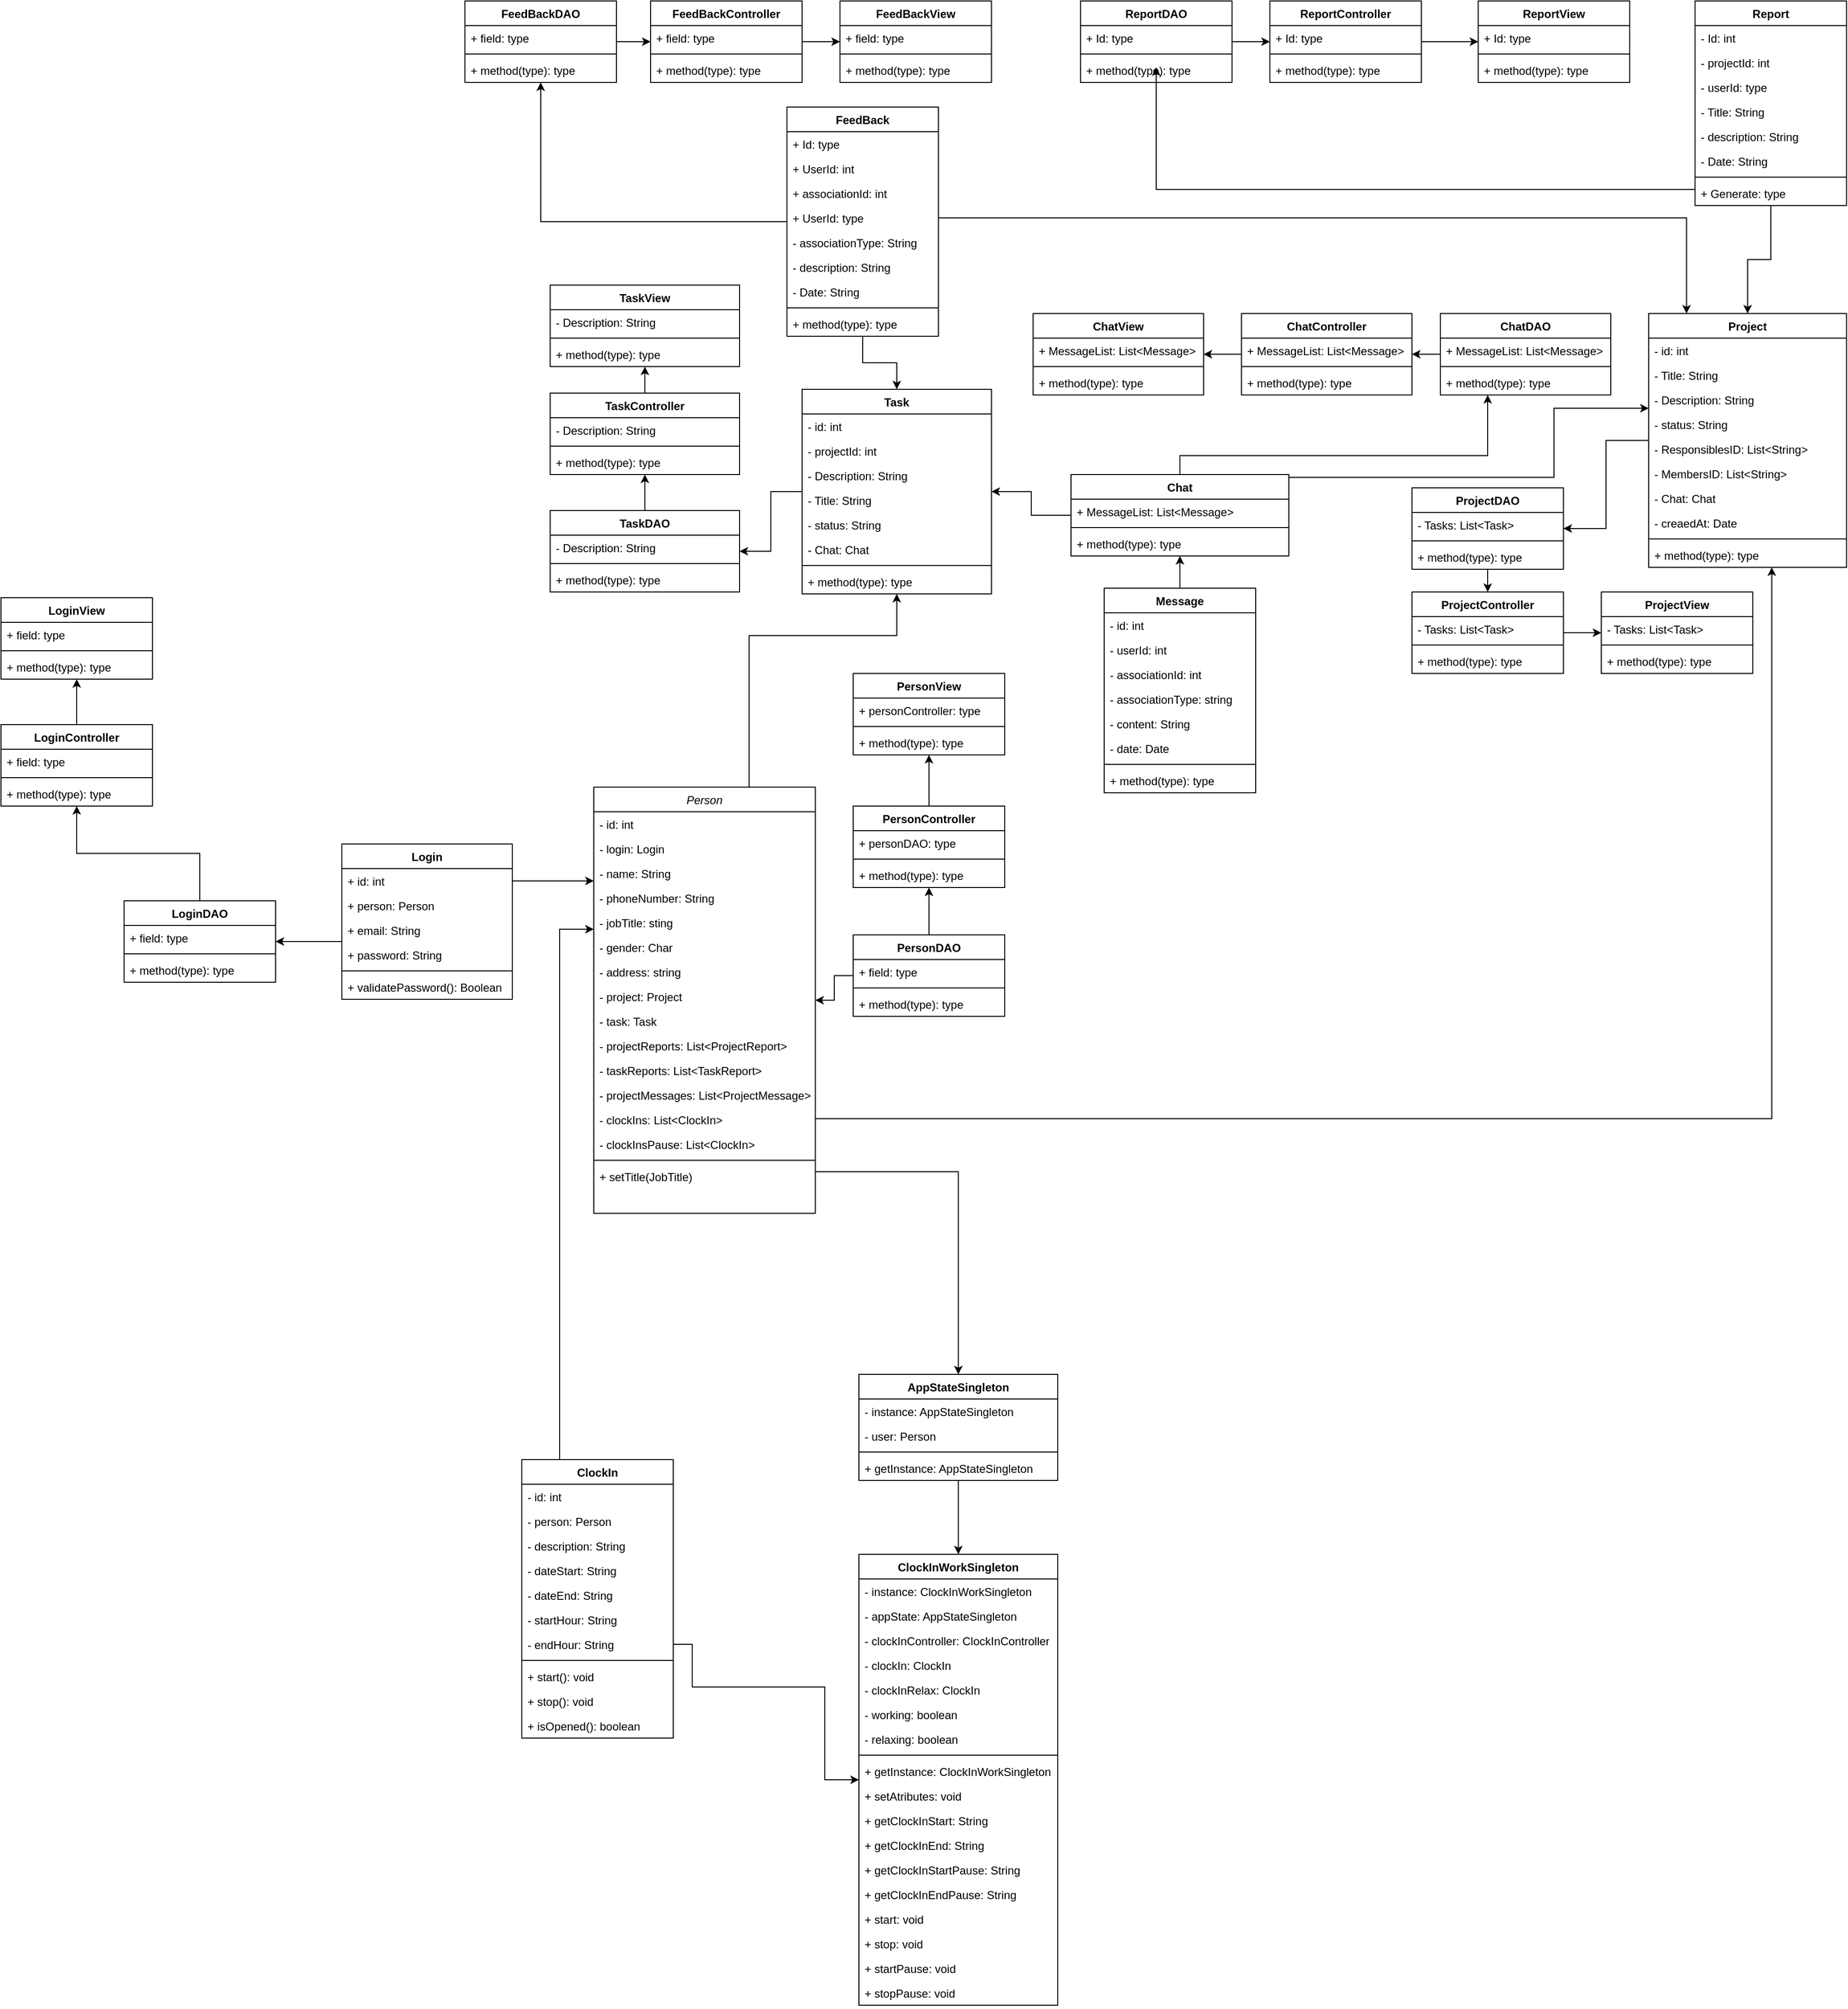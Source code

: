 <mxfile version="26.0.4">
  <diagram id="C5RBs43oDa-KdzZeNtuy" name="Page-1">
    <mxGraphModel dx="1784" dy="1638" grid="1" gridSize="10" guides="1" tooltips="1" connect="1" arrows="1" fold="1" page="1" pageScale="1" pageWidth="827" pageHeight="1169" math="0" shadow="0">
      <root>
        <mxCell id="WIyWlLk6GJQsqaUBKTNV-0" />
        <mxCell id="WIyWlLk6GJQsqaUBKTNV-1" parent="WIyWlLk6GJQsqaUBKTNV-0" />
        <mxCell id="3IpJfB-36r73PZ_hAEHP-11" style="edgeStyle=orthogonalEdgeStyle;rounded=0;orthogonalLoop=1;jettySize=auto;html=1;" parent="WIyWlLk6GJQsqaUBKTNV-1" source="zkfFHV4jXpPFQw0GAbJ--0" target="v8i-zWixzlQxeptMi9Gk-2" edge="1">
          <mxGeometry relative="1" as="geometry">
            <Array as="points">
              <mxPoint x="410" y="330" />
              <mxPoint x="566" y="330" />
            </Array>
          </mxGeometry>
        </mxCell>
        <mxCell id="3IpJfB-36r73PZ_hAEHP-12" style="edgeStyle=orthogonalEdgeStyle;rounded=0;orthogonalLoop=1;jettySize=auto;html=1;" parent="WIyWlLk6GJQsqaUBKTNV-1" source="zkfFHV4jXpPFQw0GAbJ--0" target="v8i-zWixzlQxeptMi9Gk-8" edge="1">
          <mxGeometry relative="1" as="geometry">
            <Array as="points">
              <mxPoint x="410" y="840" />
              <mxPoint x="1490" y="840" />
            </Array>
          </mxGeometry>
        </mxCell>
        <mxCell id="zkfFHV4jXpPFQw0GAbJ--0" value="Person" style="swimlane;fontStyle=2;align=center;verticalAlign=top;childLayout=stackLayout;horizontal=1;startSize=26;horizontalStack=0;resizeParent=1;resizeLast=0;collapsible=1;marginBottom=0;rounded=0;shadow=0;strokeWidth=1;" parent="WIyWlLk6GJQsqaUBKTNV-1" vertex="1">
          <mxGeometry x="246" y="490" width="234" height="450" as="geometry">
            <mxRectangle x="230" y="140" width="160" height="26" as="alternateBounds" />
          </mxGeometry>
        </mxCell>
        <mxCell id="kBQj4n3VBGnSaxn6-J_9-0" value="- id: int" style="text;align=left;verticalAlign=top;spacingLeft=4;spacingRight=4;overflow=hidden;rotatable=0;points=[[0,0.5],[1,0.5]];portConstraint=eastwest;" parent="zkfFHV4jXpPFQw0GAbJ--0" vertex="1">
          <mxGeometry y="26" width="234" height="26" as="geometry" />
        </mxCell>
        <mxCell id="GSMF01smCrgHHeEYq2eX-44" value="- login: Login" style="text;align=left;verticalAlign=top;spacingLeft=4;spacingRight=4;overflow=hidden;rotatable=0;points=[[0,0.5],[1,0.5]];portConstraint=eastwest;rounded=0;shadow=0;html=0;" vertex="1" parent="zkfFHV4jXpPFQw0GAbJ--0">
          <mxGeometry y="52" width="234" height="26" as="geometry" />
        </mxCell>
        <mxCell id="zkfFHV4jXpPFQw0GAbJ--1" value="- name: String" style="text;align=left;verticalAlign=top;spacingLeft=4;spacingRight=4;overflow=hidden;rotatable=0;points=[[0,0.5],[1,0.5]];portConstraint=eastwest;" parent="zkfFHV4jXpPFQw0GAbJ--0" vertex="1">
          <mxGeometry y="78" width="234" height="26" as="geometry" />
        </mxCell>
        <mxCell id="zkfFHV4jXpPFQw0GAbJ--2" value="- phoneNumber: String" style="text;align=left;verticalAlign=top;spacingLeft=4;spacingRight=4;overflow=hidden;rotatable=0;points=[[0,0.5],[1,0.5]];portConstraint=eastwest;rounded=0;shadow=0;html=0;" parent="zkfFHV4jXpPFQw0GAbJ--0" vertex="1">
          <mxGeometry y="104" width="234" height="26" as="geometry" />
        </mxCell>
        <mxCell id="v8i-zWixzlQxeptMi9Gk-1" value="- jobTitle: sting" style="text;align=left;verticalAlign=top;spacingLeft=4;spacingRight=4;overflow=hidden;rotatable=0;points=[[0,0.5],[1,0.5]];portConstraint=eastwest;rounded=0;shadow=0;html=0;" parent="zkfFHV4jXpPFQw0GAbJ--0" vertex="1">
          <mxGeometry y="130" width="234" height="26" as="geometry" />
        </mxCell>
        <mxCell id="v8i-zWixzlQxeptMi9Gk-209" value="- gender: Char" style="text;align=left;verticalAlign=top;spacingLeft=4;spacingRight=4;overflow=hidden;rotatable=0;points=[[0,0.5],[1,0.5]];portConstraint=eastwest;rounded=0;shadow=0;html=0;" parent="zkfFHV4jXpPFQw0GAbJ--0" vertex="1">
          <mxGeometry y="156" width="234" height="26" as="geometry" />
        </mxCell>
        <mxCell id="v8i-zWixzlQxeptMi9Gk-210" value="- address: string" style="text;align=left;verticalAlign=top;spacingLeft=4;spacingRight=4;overflow=hidden;rotatable=0;points=[[0,0.5],[1,0.5]];portConstraint=eastwest;rounded=0;shadow=0;html=0;" parent="zkfFHV4jXpPFQw0GAbJ--0" vertex="1">
          <mxGeometry y="182" width="234" height="26" as="geometry" />
        </mxCell>
        <mxCell id="GSMF01smCrgHHeEYq2eX-47" value="- project: Project" style="text;align=left;verticalAlign=top;spacingLeft=4;spacingRight=4;overflow=hidden;rotatable=0;points=[[0,0.5],[1,0.5]];portConstraint=eastwest;rounded=0;shadow=0;html=0;" vertex="1" parent="zkfFHV4jXpPFQw0GAbJ--0">
          <mxGeometry y="208" width="234" height="26" as="geometry" />
        </mxCell>
        <mxCell id="GSMF01smCrgHHeEYq2eX-48" value="- task: Task" style="text;align=left;verticalAlign=top;spacingLeft=4;spacingRight=4;overflow=hidden;rotatable=0;points=[[0,0.5],[1,0.5]];portConstraint=eastwest;rounded=0;shadow=0;html=0;" vertex="1" parent="zkfFHV4jXpPFQw0GAbJ--0">
          <mxGeometry y="234" width="234" height="26" as="geometry" />
        </mxCell>
        <mxCell id="GSMF01smCrgHHeEYq2eX-49" value="- projectReports: List&lt;ProjectReport&gt;" style="text;align=left;verticalAlign=top;spacingLeft=4;spacingRight=4;overflow=hidden;rotatable=0;points=[[0,0.5],[1,0.5]];portConstraint=eastwest;rounded=0;shadow=0;html=0;" vertex="1" parent="zkfFHV4jXpPFQw0GAbJ--0">
          <mxGeometry y="260" width="234" height="26" as="geometry" />
        </mxCell>
        <mxCell id="GSMF01smCrgHHeEYq2eX-50" value="- taskReports: List&lt;TaskReport&gt;" style="text;align=left;verticalAlign=top;spacingLeft=4;spacingRight=4;overflow=hidden;rotatable=0;points=[[0,0.5],[1,0.5]];portConstraint=eastwest;rounded=0;shadow=0;html=0;" vertex="1" parent="zkfFHV4jXpPFQw0GAbJ--0">
          <mxGeometry y="286" width="234" height="26" as="geometry" />
        </mxCell>
        <mxCell id="GSMF01smCrgHHeEYq2eX-51" value="- projectMessages: List&lt;ProjectMessage&gt;" style="text;align=left;verticalAlign=top;spacingLeft=4;spacingRight=4;overflow=hidden;rotatable=0;points=[[0,0.5],[1,0.5]];portConstraint=eastwest;rounded=0;shadow=0;html=0;" vertex="1" parent="zkfFHV4jXpPFQw0GAbJ--0">
          <mxGeometry y="312" width="234" height="26" as="geometry" />
        </mxCell>
        <mxCell id="GSMF01smCrgHHeEYq2eX-52" value="- clockIns: List&lt;ClockIn&gt;" style="text;align=left;verticalAlign=top;spacingLeft=4;spacingRight=4;overflow=hidden;rotatable=0;points=[[0,0.5],[1,0.5]];portConstraint=eastwest;rounded=0;shadow=0;html=0;" vertex="1" parent="zkfFHV4jXpPFQw0GAbJ--0">
          <mxGeometry y="338" width="234" height="26" as="geometry" />
        </mxCell>
        <mxCell id="GSMF01smCrgHHeEYq2eX-53" value="- clockInsPause: List&lt;ClockIn&gt;" style="text;align=left;verticalAlign=top;spacingLeft=4;spacingRight=4;overflow=hidden;rotatable=0;points=[[0,0.5],[1,0.5]];portConstraint=eastwest;rounded=0;shadow=0;html=0;" vertex="1" parent="zkfFHV4jXpPFQw0GAbJ--0">
          <mxGeometry y="364" width="234" height="26" as="geometry" />
        </mxCell>
        <mxCell id="zkfFHV4jXpPFQw0GAbJ--4" value="" style="line;html=1;strokeWidth=1;align=left;verticalAlign=middle;spacingTop=-1;spacingLeft=3;spacingRight=3;rotatable=0;labelPosition=right;points=[];portConstraint=eastwest;" parent="zkfFHV4jXpPFQw0GAbJ--0" vertex="1">
          <mxGeometry y="390" width="234" height="8" as="geometry" />
        </mxCell>
        <mxCell id="zkfFHV4jXpPFQw0GAbJ--5" value="+ setTitle(JobTitle)" style="text;align=left;verticalAlign=top;spacingLeft=4;spacingRight=4;overflow=hidden;rotatable=0;points=[[0,0.5],[1,0.5]];portConstraint=eastwest;" parent="zkfFHV4jXpPFQw0GAbJ--0" vertex="1">
          <mxGeometry y="398" width="234" height="26" as="geometry" />
        </mxCell>
        <mxCell id="K_4pP7Nmxy2bWATmmaD6-23" style="edgeStyle=orthogonalEdgeStyle;rounded=0;orthogonalLoop=1;jettySize=auto;html=1;" parent="WIyWlLk6GJQsqaUBKTNV-1" source="v8i-zWixzlQxeptMi9Gk-2" target="v8i-zWixzlQxeptMi9Gk-170" edge="1">
          <mxGeometry relative="1" as="geometry" />
        </mxCell>
        <mxCell id="v8i-zWixzlQxeptMi9Gk-2" value="Task" style="swimlane;fontStyle=1;align=center;verticalAlign=top;childLayout=stackLayout;horizontal=1;startSize=26;horizontalStack=0;resizeParent=1;resizeParentMax=0;resizeLast=0;collapsible=1;marginBottom=0;whiteSpace=wrap;html=1;" parent="WIyWlLk6GJQsqaUBKTNV-1" vertex="1">
          <mxGeometry x="466" y="70" width="200" height="216" as="geometry" />
        </mxCell>
        <mxCell id="kBQj4n3VBGnSaxn6-J_9-10" value="- id: int" style="text;strokeColor=none;fillColor=none;align=left;verticalAlign=top;spacingLeft=4;spacingRight=4;overflow=hidden;rotatable=0;points=[[0,0.5],[1,0.5]];portConstraint=eastwest;whiteSpace=wrap;html=1;" parent="v8i-zWixzlQxeptMi9Gk-2" vertex="1">
          <mxGeometry y="26" width="200" height="26" as="geometry" />
        </mxCell>
        <mxCell id="kBQj4n3VBGnSaxn6-J_9-11" value="- projectId: int" style="text;strokeColor=none;fillColor=none;align=left;verticalAlign=top;spacingLeft=4;spacingRight=4;overflow=hidden;rotatable=0;points=[[0,0.5],[1,0.5]];portConstraint=eastwest;whiteSpace=wrap;html=1;" parent="v8i-zWixzlQxeptMi9Gk-2" vertex="1">
          <mxGeometry y="52" width="200" height="26" as="geometry" />
        </mxCell>
        <mxCell id="v8i-zWixzlQxeptMi9Gk-6" value="- Description: String" style="text;strokeColor=none;fillColor=none;align=left;verticalAlign=top;spacingLeft=4;spacingRight=4;overflow=hidden;rotatable=0;points=[[0,0.5],[1,0.5]];portConstraint=eastwest;whiteSpace=wrap;html=1;" parent="v8i-zWixzlQxeptMi9Gk-2" vertex="1">
          <mxGeometry y="78" width="200" height="26" as="geometry" />
        </mxCell>
        <mxCell id="v8i-zWixzlQxeptMi9Gk-245" value="- Title: String" style="text;strokeColor=none;fillColor=none;align=left;verticalAlign=top;spacingLeft=4;spacingRight=4;overflow=hidden;rotatable=0;points=[[0,0.5],[1,0.5]];portConstraint=eastwest;whiteSpace=wrap;html=1;" parent="v8i-zWixzlQxeptMi9Gk-2" vertex="1">
          <mxGeometry y="104" width="200" height="26" as="geometry" />
        </mxCell>
        <mxCell id="v8i-zWixzlQxeptMi9Gk-234" value="- status: String" style="text;strokeColor=none;fillColor=none;align=left;verticalAlign=top;spacingLeft=4;spacingRight=4;overflow=hidden;rotatable=0;points=[[0,0.5],[1,0.5]];portConstraint=eastwest;whiteSpace=wrap;html=1;" parent="v8i-zWixzlQxeptMi9Gk-2" vertex="1">
          <mxGeometry y="130" width="200" height="26" as="geometry" />
        </mxCell>
        <mxCell id="v8i-zWixzlQxeptMi9Gk-204" value="- Chat: Chat" style="text;strokeColor=none;fillColor=none;align=left;verticalAlign=top;spacingLeft=4;spacingRight=4;overflow=hidden;rotatable=0;points=[[0,0.5],[1,0.5]];portConstraint=eastwest;whiteSpace=wrap;html=1;" parent="v8i-zWixzlQxeptMi9Gk-2" vertex="1">
          <mxGeometry y="156" width="200" height="26" as="geometry" />
        </mxCell>
        <mxCell id="v8i-zWixzlQxeptMi9Gk-4" value="" style="line;strokeWidth=1;fillColor=none;align=left;verticalAlign=middle;spacingTop=-1;spacingLeft=3;spacingRight=3;rotatable=0;labelPosition=right;points=[];portConstraint=eastwest;strokeColor=inherit;" parent="v8i-zWixzlQxeptMi9Gk-2" vertex="1">
          <mxGeometry y="182" width="200" height="8" as="geometry" />
        </mxCell>
        <mxCell id="v8i-zWixzlQxeptMi9Gk-5" value="+ method(type): type" style="text;strokeColor=none;fillColor=none;align=left;verticalAlign=top;spacingLeft=4;spacingRight=4;overflow=hidden;rotatable=0;points=[[0,0.5],[1,0.5]];portConstraint=eastwest;whiteSpace=wrap;html=1;" parent="v8i-zWixzlQxeptMi9Gk-2" vertex="1">
          <mxGeometry y="190" width="200" height="26" as="geometry" />
        </mxCell>
        <mxCell id="K_4pP7Nmxy2bWATmmaD6-28" style="edgeStyle=orthogonalEdgeStyle;rounded=0;orthogonalLoop=1;jettySize=auto;html=1;" parent="WIyWlLk6GJQsqaUBKTNV-1" source="v8i-zWixzlQxeptMi9Gk-8" target="v8i-zWixzlQxeptMi9Gk-178" edge="1">
          <mxGeometry relative="1" as="geometry" />
        </mxCell>
        <mxCell id="v8i-zWixzlQxeptMi9Gk-8" value="Project" style="swimlane;fontStyle=1;align=center;verticalAlign=top;childLayout=stackLayout;horizontal=1;startSize=26;horizontalStack=0;resizeParent=1;resizeParentMax=0;resizeLast=0;collapsible=1;marginBottom=0;whiteSpace=wrap;html=1;" parent="WIyWlLk6GJQsqaUBKTNV-1" vertex="1">
          <mxGeometry x="1360" y="-10" width="209" height="268" as="geometry" />
        </mxCell>
        <mxCell id="v8i-zWixzlQxeptMi9Gk-246" value="- id: int" style="text;strokeColor=none;fillColor=none;align=left;verticalAlign=top;spacingLeft=4;spacingRight=4;overflow=hidden;rotatable=0;points=[[0,0.5],[1,0.5]];portConstraint=eastwest;whiteSpace=wrap;html=1;" parent="v8i-zWixzlQxeptMi9Gk-8" vertex="1">
          <mxGeometry y="26" width="209" height="26" as="geometry" />
        </mxCell>
        <mxCell id="kBQj4n3VBGnSaxn6-J_9-22" value="- Title: String" style="text;strokeColor=none;fillColor=none;align=left;verticalAlign=top;spacingLeft=4;spacingRight=4;overflow=hidden;rotatable=0;points=[[0,0.5],[1,0.5]];portConstraint=eastwest;whiteSpace=wrap;html=1;" parent="v8i-zWixzlQxeptMi9Gk-8" vertex="1">
          <mxGeometry y="52" width="209" height="26" as="geometry" />
        </mxCell>
        <mxCell id="v8i-zWixzlQxeptMi9Gk-235" value="- Description: String" style="text;strokeColor=none;fillColor=none;align=left;verticalAlign=top;spacingLeft=4;spacingRight=4;overflow=hidden;rotatable=0;points=[[0,0.5],[1,0.5]];portConstraint=eastwest;whiteSpace=wrap;html=1;" parent="v8i-zWixzlQxeptMi9Gk-8" vertex="1">
          <mxGeometry y="78" width="209" height="26" as="geometry" />
        </mxCell>
        <mxCell id="v8i-zWixzlQxeptMi9Gk-231" value="- status: String" style="text;strokeColor=none;fillColor=none;align=left;verticalAlign=top;spacingLeft=4;spacingRight=4;overflow=hidden;rotatable=0;points=[[0,0.5],[1,0.5]];portConstraint=eastwest;whiteSpace=wrap;html=1;" parent="v8i-zWixzlQxeptMi9Gk-8" vertex="1">
          <mxGeometry y="104" width="209" height="26" as="geometry" />
        </mxCell>
        <mxCell id="v8i-zWixzlQxeptMi9Gk-12" value="- ResponsiblesID: List&amp;lt;String&amp;gt;" style="text;strokeColor=none;fillColor=none;align=left;verticalAlign=top;spacingLeft=4;spacingRight=4;overflow=hidden;rotatable=0;points=[[0,0.5],[1,0.5]];portConstraint=eastwest;whiteSpace=wrap;html=1;" parent="v8i-zWixzlQxeptMi9Gk-8" vertex="1">
          <mxGeometry y="130" width="209" height="26" as="geometry" />
        </mxCell>
        <mxCell id="v8i-zWixzlQxeptMi9Gk-230" value="- MembersID: List&amp;lt;String&amp;gt;" style="text;strokeColor=none;fillColor=none;align=left;verticalAlign=top;spacingLeft=4;spacingRight=4;overflow=hidden;rotatable=0;points=[[0,0.5],[1,0.5]];portConstraint=eastwest;whiteSpace=wrap;html=1;" parent="v8i-zWixzlQxeptMi9Gk-8" vertex="1">
          <mxGeometry y="156" width="209" height="26" as="geometry" />
        </mxCell>
        <mxCell id="v8i-zWixzlQxeptMi9Gk-203" value="- Chat: Chat" style="text;strokeColor=none;fillColor=none;align=left;verticalAlign=top;spacingLeft=4;spacingRight=4;overflow=hidden;rotatable=0;points=[[0,0.5],[1,0.5]];portConstraint=eastwest;whiteSpace=wrap;html=1;" parent="v8i-zWixzlQxeptMi9Gk-8" vertex="1">
          <mxGeometry y="182" width="209" height="26" as="geometry" />
        </mxCell>
        <mxCell id="kBQj4n3VBGnSaxn6-J_9-23" value="- creaedAt: Date" style="text;strokeColor=none;fillColor=none;align=left;verticalAlign=top;spacingLeft=4;spacingRight=4;overflow=hidden;rotatable=0;points=[[0,0.5],[1,0.5]];portConstraint=eastwest;whiteSpace=wrap;html=1;" parent="v8i-zWixzlQxeptMi9Gk-8" vertex="1">
          <mxGeometry y="208" width="209" height="26" as="geometry" />
        </mxCell>
        <mxCell id="v8i-zWixzlQxeptMi9Gk-10" value="" style="line;strokeWidth=1;fillColor=none;align=left;verticalAlign=middle;spacingTop=-1;spacingLeft=3;spacingRight=3;rotatable=0;labelPosition=right;points=[];portConstraint=eastwest;strokeColor=inherit;" parent="v8i-zWixzlQxeptMi9Gk-8" vertex="1">
          <mxGeometry y="234" width="209" height="8" as="geometry" />
        </mxCell>
        <mxCell id="v8i-zWixzlQxeptMi9Gk-11" value="+ method(type): type" style="text;strokeColor=none;fillColor=none;align=left;verticalAlign=top;spacingLeft=4;spacingRight=4;overflow=hidden;rotatable=0;points=[[0,0.5],[1,0.5]];portConstraint=eastwest;whiteSpace=wrap;html=1;" parent="v8i-zWixzlQxeptMi9Gk-8" vertex="1">
          <mxGeometry y="242" width="209" height="26" as="geometry" />
        </mxCell>
        <mxCell id="K_4pP7Nmxy2bWATmmaD6-5" style="edgeStyle=orthogonalEdgeStyle;rounded=0;orthogonalLoop=1;jettySize=auto;html=1;" parent="WIyWlLk6GJQsqaUBKTNV-1" source="v8i-zWixzlQxeptMi9Gk-48" target="v8i-zWixzlQxeptMi9Gk-133" edge="1">
          <mxGeometry relative="1" as="geometry">
            <Array as="points">
              <mxPoint x="-40" y="653" />
              <mxPoint x="-40" y="653" />
            </Array>
          </mxGeometry>
        </mxCell>
        <mxCell id="v8i-zWixzlQxeptMi9Gk-48" value="Login" style="swimlane;fontStyle=1;align=center;verticalAlign=top;childLayout=stackLayout;horizontal=1;startSize=26;horizontalStack=0;resizeParent=1;resizeParentMax=0;resizeLast=0;collapsible=1;marginBottom=0;whiteSpace=wrap;html=1;" parent="WIyWlLk6GJQsqaUBKTNV-1" vertex="1">
          <mxGeometry x="-20" y="550" width="180" height="164" as="geometry" />
        </mxCell>
        <mxCell id="kBQj4n3VBGnSaxn6-J_9-6" value="+ id: int" style="text;strokeColor=none;fillColor=none;align=left;verticalAlign=top;spacingLeft=4;spacingRight=4;overflow=hidden;rotatable=0;points=[[0,0.5],[1,0.5]];portConstraint=eastwest;whiteSpace=wrap;html=1;" parent="v8i-zWixzlQxeptMi9Gk-48" vertex="1">
          <mxGeometry y="26" width="180" height="26" as="geometry" />
        </mxCell>
        <mxCell id="kBQj4n3VBGnSaxn6-J_9-5" value="+ person: Person" style="text;strokeColor=none;fillColor=none;align=left;verticalAlign=top;spacingLeft=4;spacingRight=4;overflow=hidden;rotatable=0;points=[[0,0.5],[1,0.5]];portConstraint=eastwest;whiteSpace=wrap;html=1;" parent="v8i-zWixzlQxeptMi9Gk-48" vertex="1">
          <mxGeometry y="52" width="180" height="26" as="geometry" />
        </mxCell>
        <mxCell id="v8i-zWixzlQxeptMi9Gk-220" value="+ email: String" style="text;strokeColor=none;fillColor=none;align=left;verticalAlign=top;spacingLeft=4;spacingRight=4;overflow=hidden;rotatable=0;points=[[0,0.5],[1,0.5]];portConstraint=eastwest;whiteSpace=wrap;html=1;" parent="v8i-zWixzlQxeptMi9Gk-48" vertex="1">
          <mxGeometry y="78" width="180" height="26" as="geometry" />
        </mxCell>
        <mxCell id="v8i-zWixzlQxeptMi9Gk-49" value="+ password: String" style="text;strokeColor=none;fillColor=none;align=left;verticalAlign=top;spacingLeft=4;spacingRight=4;overflow=hidden;rotatable=0;points=[[0,0.5],[1,0.5]];portConstraint=eastwest;whiteSpace=wrap;html=1;" parent="v8i-zWixzlQxeptMi9Gk-48" vertex="1">
          <mxGeometry y="104" width="180" height="26" as="geometry" />
        </mxCell>
        <mxCell id="v8i-zWixzlQxeptMi9Gk-50" value="" style="line;strokeWidth=1;fillColor=none;align=left;verticalAlign=middle;spacingTop=-1;spacingLeft=3;spacingRight=3;rotatable=0;labelPosition=right;points=[];portConstraint=eastwest;strokeColor=inherit;" parent="v8i-zWixzlQxeptMi9Gk-48" vertex="1">
          <mxGeometry y="130" width="180" height="8" as="geometry" />
        </mxCell>
        <mxCell id="v8i-zWixzlQxeptMi9Gk-51" value="+ validatePassword(): Boolean" style="text;strokeColor=none;fillColor=none;align=left;verticalAlign=top;spacingLeft=4;spacingRight=4;overflow=hidden;rotatable=0;points=[[0,0.5],[1,0.5]];portConstraint=eastwest;whiteSpace=wrap;html=1;" parent="v8i-zWixzlQxeptMi9Gk-48" vertex="1">
          <mxGeometry y="138" width="180" height="26" as="geometry" />
        </mxCell>
        <mxCell id="v8i-zWixzlQxeptMi9Gk-68" style="edgeStyle=orthogonalEdgeStyle;rounded=0;orthogonalLoop=1;jettySize=auto;html=1;" parent="WIyWlLk6GJQsqaUBKTNV-1" source="v8i-zWixzlQxeptMi9Gk-64" target="v8i-zWixzlQxeptMi9Gk-2" edge="1">
          <mxGeometry relative="1" as="geometry" />
        </mxCell>
        <mxCell id="K_4pP7Nmxy2bWATmmaD6-42" style="edgeStyle=orthogonalEdgeStyle;rounded=0;orthogonalLoop=1;jettySize=auto;html=1;" parent="WIyWlLk6GJQsqaUBKTNV-1" source="v8i-zWixzlQxeptMi9Gk-64" target="v8i-zWixzlQxeptMi9Gk-95" edge="1">
          <mxGeometry relative="1" as="geometry" />
        </mxCell>
        <mxCell id="v8i-zWixzlQxeptMi9Gk-64" value="FeedBack" style="swimlane;fontStyle=1;align=center;verticalAlign=top;childLayout=stackLayout;horizontal=1;startSize=26;horizontalStack=0;resizeParent=1;resizeParentMax=0;resizeLast=0;collapsible=1;marginBottom=0;whiteSpace=wrap;html=1;" parent="WIyWlLk6GJQsqaUBKTNV-1" vertex="1">
          <mxGeometry x="450" y="-228" width="160" height="242" as="geometry" />
        </mxCell>
        <mxCell id="v8i-zWixzlQxeptMi9Gk-65" value="+ Id: type" style="text;strokeColor=none;fillColor=none;align=left;verticalAlign=top;spacingLeft=4;spacingRight=4;overflow=hidden;rotatable=0;points=[[0,0.5],[1,0.5]];portConstraint=eastwest;whiteSpace=wrap;html=1;" parent="v8i-zWixzlQxeptMi9Gk-64" vertex="1">
          <mxGeometry y="26" width="160" height="26" as="geometry" />
        </mxCell>
        <mxCell id="kBQj4n3VBGnSaxn6-J_9-7" value="+ UserId: int" style="text;strokeColor=none;fillColor=none;align=left;verticalAlign=top;spacingLeft=4;spacingRight=4;overflow=hidden;rotatable=0;points=[[0,0.5],[1,0.5]];portConstraint=eastwest;whiteSpace=wrap;html=1;" parent="v8i-zWixzlQxeptMi9Gk-64" vertex="1">
          <mxGeometry y="52" width="160" height="26" as="geometry" />
        </mxCell>
        <mxCell id="kBQj4n3VBGnSaxn6-J_9-9" value="+ associationId: int" style="text;strokeColor=none;fillColor=none;align=left;verticalAlign=top;spacingLeft=4;spacingRight=4;overflow=hidden;rotatable=0;points=[[0,0.5],[1,0.5]];portConstraint=eastwest;whiteSpace=wrap;html=1;" parent="v8i-zWixzlQxeptMi9Gk-64" vertex="1">
          <mxGeometry y="78" width="160" height="26" as="geometry" />
        </mxCell>
        <mxCell id="kBQj4n3VBGnSaxn6-J_9-8" value="+ UserId: type" style="text;strokeColor=none;fillColor=none;align=left;verticalAlign=top;spacingLeft=4;spacingRight=4;overflow=hidden;rotatable=0;points=[[0,0.5],[1,0.5]];portConstraint=eastwest;whiteSpace=wrap;html=1;" parent="v8i-zWixzlQxeptMi9Gk-64" vertex="1">
          <mxGeometry y="104" width="160" height="26" as="geometry" />
        </mxCell>
        <mxCell id="v8i-zWixzlQxeptMi9Gk-242" value="- associationType: String" style="text;strokeColor=none;fillColor=none;align=left;verticalAlign=top;spacingLeft=4;spacingRight=4;overflow=hidden;rotatable=0;points=[[0,0.5],[1,0.5]];portConstraint=eastwest;whiteSpace=wrap;html=1;" parent="v8i-zWixzlQxeptMi9Gk-64" vertex="1">
          <mxGeometry y="130" width="160" height="26" as="geometry" />
        </mxCell>
        <mxCell id="v8i-zWixzlQxeptMi9Gk-241" value="- description: String" style="text;strokeColor=none;fillColor=none;align=left;verticalAlign=top;spacingLeft=4;spacingRight=4;overflow=hidden;rotatable=0;points=[[0,0.5],[1,0.5]];portConstraint=eastwest;whiteSpace=wrap;html=1;" parent="v8i-zWixzlQxeptMi9Gk-64" vertex="1">
          <mxGeometry y="156" width="160" height="26" as="geometry" />
        </mxCell>
        <mxCell id="v8i-zWixzlQxeptMi9Gk-240" value="- Date: String" style="text;strokeColor=none;fillColor=none;align=left;verticalAlign=top;spacingLeft=4;spacingRight=4;overflow=hidden;rotatable=0;points=[[0,0.5],[1,0.5]];portConstraint=eastwest;whiteSpace=wrap;html=1;" parent="v8i-zWixzlQxeptMi9Gk-64" vertex="1">
          <mxGeometry y="182" width="160" height="26" as="geometry" />
        </mxCell>
        <mxCell id="v8i-zWixzlQxeptMi9Gk-66" value="" style="line;strokeWidth=1;fillColor=none;align=left;verticalAlign=middle;spacingTop=-1;spacingLeft=3;spacingRight=3;rotatable=0;labelPosition=right;points=[];portConstraint=eastwest;strokeColor=inherit;" parent="v8i-zWixzlQxeptMi9Gk-64" vertex="1">
          <mxGeometry y="208" width="160" height="8" as="geometry" />
        </mxCell>
        <mxCell id="v8i-zWixzlQxeptMi9Gk-67" value="+ method(type): type" style="text;strokeColor=none;fillColor=none;align=left;verticalAlign=top;spacingLeft=4;spacingRight=4;overflow=hidden;rotatable=0;points=[[0,0.5],[1,0.5]];portConstraint=eastwest;whiteSpace=wrap;html=1;" parent="v8i-zWixzlQxeptMi9Gk-64" vertex="1">
          <mxGeometry y="216" width="160" height="26" as="geometry" />
        </mxCell>
        <mxCell id="v8i-zWixzlQxeptMi9Gk-124" style="edgeStyle=orthogonalEdgeStyle;rounded=0;orthogonalLoop=1;jettySize=auto;html=1;" parent="WIyWlLk6GJQsqaUBKTNV-1" source="v8i-zWixzlQxeptMi9Gk-70" target="v8i-zWixzlQxeptMi9Gk-8" edge="1">
          <mxGeometry relative="1" as="geometry" />
        </mxCell>
        <mxCell id="K_4pP7Nmxy2bWATmmaD6-45" style="edgeStyle=orthogonalEdgeStyle;rounded=0;orthogonalLoop=1;jettySize=auto;html=1;" parent="WIyWlLk6GJQsqaUBKTNV-1" edge="1">
          <mxGeometry relative="1" as="geometry">
            <Array as="points">
              <mxPoint x="840" y="-141" />
            </Array>
            <mxPoint x="1409" y="-141" as="sourcePoint" />
            <mxPoint x="840" y="-270" as="targetPoint" />
          </mxGeometry>
        </mxCell>
        <mxCell id="v8i-zWixzlQxeptMi9Gk-70" value="Report" style="swimlane;fontStyle=1;align=center;verticalAlign=top;childLayout=stackLayout;horizontal=1;startSize=26;horizontalStack=0;resizeParent=1;resizeParentMax=0;resizeLast=0;collapsible=1;marginBottom=0;whiteSpace=wrap;html=1;" parent="WIyWlLk6GJQsqaUBKTNV-1" vertex="1">
          <mxGeometry x="1409" y="-340" width="160" height="216" as="geometry" />
        </mxCell>
        <mxCell id="v8i-zWixzlQxeptMi9Gk-71" value="- Id: int" style="text;strokeColor=none;fillColor=none;align=left;verticalAlign=top;spacingLeft=4;spacingRight=4;overflow=hidden;rotatable=0;points=[[0,0.5],[1,0.5]];portConstraint=eastwest;whiteSpace=wrap;html=1;" parent="v8i-zWixzlQxeptMi9Gk-70" vertex="1">
          <mxGeometry y="26" width="160" height="26" as="geometry" />
        </mxCell>
        <mxCell id="kBQj4n3VBGnSaxn6-J_9-20" value="- projectId: int" style="text;strokeColor=none;fillColor=none;align=left;verticalAlign=top;spacingLeft=4;spacingRight=4;overflow=hidden;rotatable=0;points=[[0,0.5],[1,0.5]];portConstraint=eastwest;whiteSpace=wrap;html=1;" parent="v8i-zWixzlQxeptMi9Gk-70" vertex="1">
          <mxGeometry y="52" width="160" height="26" as="geometry" />
        </mxCell>
        <mxCell id="v8i-zWixzlQxeptMi9Gk-244" value="- userId: type" style="text;strokeColor=none;fillColor=none;align=left;verticalAlign=top;spacingLeft=4;spacingRight=4;overflow=hidden;rotatable=0;points=[[0,0.5],[1,0.5]];portConstraint=eastwest;whiteSpace=wrap;html=1;" parent="v8i-zWixzlQxeptMi9Gk-70" vertex="1">
          <mxGeometry y="78" width="160" height="26" as="geometry" />
        </mxCell>
        <mxCell id="v8i-zWixzlQxeptMi9Gk-236" value="- Title: String" style="text;strokeColor=none;fillColor=none;align=left;verticalAlign=top;spacingLeft=4;spacingRight=4;overflow=hidden;rotatable=0;points=[[0,0.5],[1,0.5]];portConstraint=eastwest;whiteSpace=wrap;html=1;" parent="v8i-zWixzlQxeptMi9Gk-70" vertex="1">
          <mxGeometry y="104" width="160" height="26" as="geometry" />
        </mxCell>
        <mxCell id="v8i-zWixzlQxeptMi9Gk-238" value="- description: String" style="text;strokeColor=none;fillColor=none;align=left;verticalAlign=top;spacingLeft=4;spacingRight=4;overflow=hidden;rotatable=0;points=[[0,0.5],[1,0.5]];portConstraint=eastwest;whiteSpace=wrap;html=1;" parent="v8i-zWixzlQxeptMi9Gk-70" vertex="1">
          <mxGeometry y="130" width="160" height="26" as="geometry" />
        </mxCell>
        <mxCell id="v8i-zWixzlQxeptMi9Gk-237" value="- Date: String" style="text;strokeColor=none;fillColor=none;align=left;verticalAlign=top;spacingLeft=4;spacingRight=4;overflow=hidden;rotatable=0;points=[[0,0.5],[1,0.5]];portConstraint=eastwest;whiteSpace=wrap;html=1;" parent="v8i-zWixzlQxeptMi9Gk-70" vertex="1">
          <mxGeometry y="156" width="160" height="26" as="geometry" />
        </mxCell>
        <mxCell id="v8i-zWixzlQxeptMi9Gk-72" value="" style="line;strokeWidth=1;fillColor=none;align=left;verticalAlign=middle;spacingTop=-1;spacingLeft=3;spacingRight=3;rotatable=0;labelPosition=right;points=[];portConstraint=eastwest;strokeColor=inherit;" parent="v8i-zWixzlQxeptMi9Gk-70" vertex="1">
          <mxGeometry y="182" width="160" height="8" as="geometry" />
        </mxCell>
        <mxCell id="v8i-zWixzlQxeptMi9Gk-73" value="+ Generate: type" style="text;strokeColor=none;fillColor=none;align=left;verticalAlign=top;spacingLeft=4;spacingRight=4;overflow=hidden;rotatable=0;points=[[0,0.5],[1,0.5]];portConstraint=eastwest;whiteSpace=wrap;html=1;" parent="v8i-zWixzlQxeptMi9Gk-70" vertex="1">
          <mxGeometry y="190" width="160" height="26" as="geometry" />
        </mxCell>
        <mxCell id="v8i-zWixzlQxeptMi9Gk-85" style="edgeStyle=orthogonalEdgeStyle;rounded=0;orthogonalLoop=1;jettySize=auto;html=1;" parent="WIyWlLk6GJQsqaUBKTNV-1" source="v8i-zWixzlQxeptMi9Gk-75" target="v8i-zWixzlQxeptMi9Gk-79" edge="1">
          <mxGeometry relative="1" as="geometry" />
        </mxCell>
        <mxCell id="v8i-zWixzlQxeptMi9Gk-75" value="Message" style="swimlane;fontStyle=1;align=center;verticalAlign=top;childLayout=stackLayout;horizontal=1;startSize=26;horizontalStack=0;resizeParent=1;resizeParentMax=0;resizeLast=0;collapsible=1;marginBottom=0;whiteSpace=wrap;html=1;" parent="WIyWlLk6GJQsqaUBKTNV-1" vertex="1">
          <mxGeometry x="785" y="280" width="160" height="216" as="geometry" />
        </mxCell>
        <mxCell id="kBQj4n3VBGnSaxn6-J_9-15" value="- id: int" style="text;strokeColor=none;fillColor=none;align=left;verticalAlign=top;spacingLeft=4;spacingRight=4;overflow=hidden;rotatable=0;points=[[0,0.5],[1,0.5]];portConstraint=eastwest;whiteSpace=wrap;html=1;" parent="v8i-zWixzlQxeptMi9Gk-75" vertex="1">
          <mxGeometry y="26" width="160" height="26" as="geometry" />
        </mxCell>
        <mxCell id="v8i-zWixzlQxeptMi9Gk-247" value="- userId: int" style="text;strokeColor=none;fillColor=none;align=left;verticalAlign=top;spacingLeft=4;spacingRight=4;overflow=hidden;rotatable=0;points=[[0,0.5],[1,0.5]];portConstraint=eastwest;whiteSpace=wrap;html=1;" parent="v8i-zWixzlQxeptMi9Gk-75" vertex="1">
          <mxGeometry y="52" width="160" height="26" as="geometry" />
        </mxCell>
        <mxCell id="kBQj4n3VBGnSaxn6-J_9-14" value="- associationId: int" style="text;strokeColor=none;fillColor=none;align=left;verticalAlign=top;spacingLeft=4;spacingRight=4;overflow=hidden;rotatable=0;points=[[0,0.5],[1,0.5]];portConstraint=eastwest;whiteSpace=wrap;html=1;" parent="v8i-zWixzlQxeptMi9Gk-75" vertex="1">
          <mxGeometry y="78" width="160" height="26" as="geometry" />
        </mxCell>
        <mxCell id="kBQj4n3VBGnSaxn6-J_9-17" value="- associationType: string" style="text;strokeColor=none;fillColor=none;align=left;verticalAlign=top;spacingLeft=4;spacingRight=4;overflow=hidden;rotatable=0;points=[[0,0.5],[1,0.5]];portConstraint=eastwest;whiteSpace=wrap;html=1;" parent="v8i-zWixzlQxeptMi9Gk-75" vertex="1">
          <mxGeometry y="104" width="160" height="26" as="geometry" />
        </mxCell>
        <mxCell id="v8i-zWixzlQxeptMi9Gk-76" value="- content: String" style="text;strokeColor=none;fillColor=none;align=left;verticalAlign=top;spacingLeft=4;spacingRight=4;overflow=hidden;rotatable=0;points=[[0,0.5],[1,0.5]];portConstraint=eastwest;whiteSpace=wrap;html=1;" parent="v8i-zWixzlQxeptMi9Gk-75" vertex="1">
          <mxGeometry y="130" width="160" height="26" as="geometry" />
        </mxCell>
        <mxCell id="kBQj4n3VBGnSaxn6-J_9-16" value="- date: Date" style="text;strokeColor=none;fillColor=none;align=left;verticalAlign=top;spacingLeft=4;spacingRight=4;overflow=hidden;rotatable=0;points=[[0,0.5],[1,0.5]];portConstraint=eastwest;whiteSpace=wrap;html=1;" parent="v8i-zWixzlQxeptMi9Gk-75" vertex="1">
          <mxGeometry y="156" width="160" height="26" as="geometry" />
        </mxCell>
        <mxCell id="v8i-zWixzlQxeptMi9Gk-77" value="" style="line;strokeWidth=1;fillColor=none;align=left;verticalAlign=middle;spacingTop=-1;spacingLeft=3;spacingRight=3;rotatable=0;labelPosition=right;points=[];portConstraint=eastwest;strokeColor=inherit;" parent="v8i-zWixzlQxeptMi9Gk-75" vertex="1">
          <mxGeometry y="182" width="160" height="8" as="geometry" />
        </mxCell>
        <mxCell id="v8i-zWixzlQxeptMi9Gk-78" value="+ method(type): type" style="text;strokeColor=none;fillColor=none;align=left;verticalAlign=top;spacingLeft=4;spacingRight=4;overflow=hidden;rotatable=0;points=[[0,0.5],[1,0.5]];portConstraint=eastwest;whiteSpace=wrap;html=1;" parent="v8i-zWixzlQxeptMi9Gk-75" vertex="1">
          <mxGeometry y="190" width="160" height="26" as="geometry" />
        </mxCell>
        <mxCell id="v8i-zWixzlQxeptMi9Gk-207" style="edgeStyle=orthogonalEdgeStyle;rounded=0;orthogonalLoop=1;jettySize=auto;html=1;" parent="WIyWlLk6GJQsqaUBKTNV-1" source="v8i-zWixzlQxeptMi9Gk-79" target="v8i-zWixzlQxeptMi9Gk-8" edge="1">
          <mxGeometry relative="1" as="geometry">
            <Array as="points">
              <mxPoint x="1260" y="163" />
              <mxPoint x="1260" y="90" />
            </Array>
          </mxGeometry>
        </mxCell>
        <mxCell id="K_4pP7Nmxy2bWATmmaD6-46" style="edgeStyle=orthogonalEdgeStyle;rounded=0;orthogonalLoop=1;jettySize=auto;html=1;" parent="WIyWlLk6GJQsqaUBKTNV-1" source="v8i-zWixzlQxeptMi9Gk-79" target="v8i-zWixzlQxeptMi9Gk-195" edge="1">
          <mxGeometry relative="1" as="geometry">
            <Array as="points">
              <mxPoint x="865" y="140" />
              <mxPoint x="1190" y="140" />
            </Array>
          </mxGeometry>
        </mxCell>
        <mxCell id="v8i-zWixzlQxeptMi9Gk-79" value="Chat" style="swimlane;fontStyle=1;align=center;verticalAlign=top;childLayout=stackLayout;horizontal=1;startSize=26;horizontalStack=0;resizeParent=1;resizeParentMax=0;resizeLast=0;collapsible=1;marginBottom=0;whiteSpace=wrap;html=1;" parent="WIyWlLk6GJQsqaUBKTNV-1" vertex="1">
          <mxGeometry x="750" y="160" width="230" height="86" as="geometry" />
        </mxCell>
        <mxCell id="v8i-zWixzlQxeptMi9Gk-80" value="+ MessageList: List&amp;lt;Message&amp;gt;" style="text;strokeColor=none;fillColor=none;align=left;verticalAlign=top;spacingLeft=4;spacingRight=4;overflow=hidden;rotatable=0;points=[[0,0.5],[1,0.5]];portConstraint=eastwest;whiteSpace=wrap;html=1;" parent="v8i-zWixzlQxeptMi9Gk-79" vertex="1">
          <mxGeometry y="26" width="230" height="26" as="geometry" />
        </mxCell>
        <mxCell id="v8i-zWixzlQxeptMi9Gk-81" value="" style="line;strokeWidth=1;fillColor=none;align=left;verticalAlign=middle;spacingTop=-1;spacingLeft=3;spacingRight=3;rotatable=0;labelPosition=right;points=[];portConstraint=eastwest;strokeColor=inherit;" parent="v8i-zWixzlQxeptMi9Gk-79" vertex="1">
          <mxGeometry y="52" width="230" height="8" as="geometry" />
        </mxCell>
        <mxCell id="v8i-zWixzlQxeptMi9Gk-82" value="+ method(type): type" style="text;strokeColor=none;fillColor=none;align=left;verticalAlign=top;spacingLeft=4;spacingRight=4;overflow=hidden;rotatable=0;points=[[0,0.5],[1,0.5]];portConstraint=eastwest;whiteSpace=wrap;html=1;" parent="v8i-zWixzlQxeptMi9Gk-79" vertex="1">
          <mxGeometry y="60" width="230" height="26" as="geometry" />
        </mxCell>
        <mxCell id="K_4pP7Nmxy2bWATmmaD6-41" style="edgeStyle=orthogonalEdgeStyle;rounded=0;orthogonalLoop=1;jettySize=auto;html=1;" parent="WIyWlLk6GJQsqaUBKTNV-1" source="v8i-zWixzlQxeptMi9Gk-95" target="K_4pP7Nmxy2bWATmmaD6-37" edge="1">
          <mxGeometry relative="1" as="geometry" />
        </mxCell>
        <mxCell id="v8i-zWixzlQxeptMi9Gk-95" value="FeedBackDAO" style="swimlane;fontStyle=1;align=center;verticalAlign=top;childLayout=stackLayout;horizontal=1;startSize=26;horizontalStack=0;resizeParent=1;resizeParentMax=0;resizeLast=0;collapsible=1;marginBottom=0;whiteSpace=wrap;html=1;" parent="WIyWlLk6GJQsqaUBKTNV-1" vertex="1">
          <mxGeometry x="110" y="-340" width="160" height="86" as="geometry" />
        </mxCell>
        <mxCell id="v8i-zWixzlQxeptMi9Gk-96" value="+ field: type" style="text;strokeColor=none;fillColor=none;align=left;verticalAlign=top;spacingLeft=4;spacingRight=4;overflow=hidden;rotatable=0;points=[[0,0.5],[1,0.5]];portConstraint=eastwest;whiteSpace=wrap;html=1;" parent="v8i-zWixzlQxeptMi9Gk-95" vertex="1">
          <mxGeometry y="26" width="160" height="26" as="geometry" />
        </mxCell>
        <mxCell id="v8i-zWixzlQxeptMi9Gk-97" value="" style="line;strokeWidth=1;fillColor=none;align=left;verticalAlign=middle;spacingTop=-1;spacingLeft=3;spacingRight=3;rotatable=0;labelPosition=right;points=[];portConstraint=eastwest;strokeColor=inherit;" parent="v8i-zWixzlQxeptMi9Gk-95" vertex="1">
          <mxGeometry y="52" width="160" height="8" as="geometry" />
        </mxCell>
        <mxCell id="v8i-zWixzlQxeptMi9Gk-98" value="+ method(type): type" style="text;strokeColor=none;fillColor=none;align=left;verticalAlign=top;spacingLeft=4;spacingRight=4;overflow=hidden;rotatable=0;points=[[0,0.5],[1,0.5]];portConstraint=eastwest;whiteSpace=wrap;html=1;" parent="v8i-zWixzlQxeptMi9Gk-95" vertex="1">
          <mxGeometry y="60" width="160" height="26" as="geometry" />
        </mxCell>
        <mxCell id="v8i-zWixzlQxeptMi9Gk-99" value="FeedBackView" style="swimlane;fontStyle=1;align=center;verticalAlign=top;childLayout=stackLayout;horizontal=1;startSize=26;horizontalStack=0;resizeParent=1;resizeParentMax=0;resizeLast=0;collapsible=1;marginBottom=0;whiteSpace=wrap;html=1;" parent="WIyWlLk6GJQsqaUBKTNV-1" vertex="1">
          <mxGeometry x="506" y="-340" width="160" height="86" as="geometry" />
        </mxCell>
        <mxCell id="v8i-zWixzlQxeptMi9Gk-100" value="+ field: type" style="text;strokeColor=none;fillColor=none;align=left;verticalAlign=top;spacingLeft=4;spacingRight=4;overflow=hidden;rotatable=0;points=[[0,0.5],[1,0.5]];portConstraint=eastwest;whiteSpace=wrap;html=1;" parent="v8i-zWixzlQxeptMi9Gk-99" vertex="1">
          <mxGeometry y="26" width="160" height="26" as="geometry" />
        </mxCell>
        <mxCell id="v8i-zWixzlQxeptMi9Gk-101" value="" style="line;strokeWidth=1;fillColor=none;align=left;verticalAlign=middle;spacingTop=-1;spacingLeft=3;spacingRight=3;rotatable=0;labelPosition=right;points=[];portConstraint=eastwest;strokeColor=inherit;" parent="v8i-zWixzlQxeptMi9Gk-99" vertex="1">
          <mxGeometry y="52" width="160" height="8" as="geometry" />
        </mxCell>
        <mxCell id="v8i-zWixzlQxeptMi9Gk-102" value="+ method(type): type" style="text;strokeColor=none;fillColor=none;align=left;verticalAlign=top;spacingLeft=4;spacingRight=4;overflow=hidden;rotatable=0;points=[[0,0.5],[1,0.5]];portConstraint=eastwest;whiteSpace=wrap;html=1;" parent="v8i-zWixzlQxeptMi9Gk-99" vertex="1">
          <mxGeometry y="60" width="160" height="26" as="geometry" />
        </mxCell>
        <mxCell id="K_4pP7Nmxy2bWATmmaD6-35" style="edgeStyle=orthogonalEdgeStyle;rounded=0;orthogonalLoop=1;jettySize=auto;html=1;" parent="WIyWlLk6GJQsqaUBKTNV-1" source="v8i-zWixzlQxeptMi9Gk-105" target="K_4pP7Nmxy2bWATmmaD6-31" edge="1">
          <mxGeometry relative="1" as="geometry" />
        </mxCell>
        <mxCell id="v8i-zWixzlQxeptMi9Gk-105" value="ReportDAO" style="swimlane;fontStyle=1;align=center;verticalAlign=top;childLayout=stackLayout;horizontal=1;startSize=26;horizontalStack=0;resizeParent=1;resizeParentMax=0;resizeLast=0;collapsible=1;marginBottom=0;whiteSpace=wrap;html=1;" parent="WIyWlLk6GJQsqaUBKTNV-1" vertex="1">
          <mxGeometry x="760" y="-340" width="160" height="86" as="geometry" />
        </mxCell>
        <mxCell id="v8i-zWixzlQxeptMi9Gk-106" value="+ Id: type" style="text;strokeColor=none;fillColor=none;align=left;verticalAlign=top;spacingLeft=4;spacingRight=4;overflow=hidden;rotatable=0;points=[[0,0.5],[1,0.5]];portConstraint=eastwest;whiteSpace=wrap;html=1;" parent="v8i-zWixzlQxeptMi9Gk-105" vertex="1">
          <mxGeometry y="26" width="160" height="26" as="geometry" />
        </mxCell>
        <mxCell id="v8i-zWixzlQxeptMi9Gk-107" value="" style="line;strokeWidth=1;fillColor=none;align=left;verticalAlign=middle;spacingTop=-1;spacingLeft=3;spacingRight=3;rotatable=0;labelPosition=right;points=[];portConstraint=eastwest;strokeColor=inherit;" parent="v8i-zWixzlQxeptMi9Gk-105" vertex="1">
          <mxGeometry y="52" width="160" height="8" as="geometry" />
        </mxCell>
        <mxCell id="v8i-zWixzlQxeptMi9Gk-108" value="+ method(type): type" style="text;strokeColor=none;fillColor=none;align=left;verticalAlign=top;spacingLeft=4;spacingRight=4;overflow=hidden;rotatable=0;points=[[0,0.5],[1,0.5]];portConstraint=eastwest;whiteSpace=wrap;html=1;" parent="v8i-zWixzlQxeptMi9Gk-105" vertex="1">
          <mxGeometry y="60" width="160" height="26" as="geometry" />
        </mxCell>
        <mxCell id="v8i-zWixzlQxeptMi9Gk-109" value="ReportView" style="swimlane;fontStyle=1;align=center;verticalAlign=top;childLayout=stackLayout;horizontal=1;startSize=26;horizontalStack=0;resizeParent=1;resizeParentMax=0;resizeLast=0;collapsible=1;marginBottom=0;whiteSpace=wrap;html=1;" parent="WIyWlLk6GJQsqaUBKTNV-1" vertex="1">
          <mxGeometry x="1180" y="-340" width="160" height="86" as="geometry" />
        </mxCell>
        <mxCell id="v8i-zWixzlQxeptMi9Gk-110" value="+ Id: type" style="text;strokeColor=none;fillColor=none;align=left;verticalAlign=top;spacingLeft=4;spacingRight=4;overflow=hidden;rotatable=0;points=[[0,0.5],[1,0.5]];portConstraint=eastwest;whiteSpace=wrap;html=1;" parent="v8i-zWixzlQxeptMi9Gk-109" vertex="1">
          <mxGeometry y="26" width="160" height="26" as="geometry" />
        </mxCell>
        <mxCell id="v8i-zWixzlQxeptMi9Gk-111" value="" style="line;strokeWidth=1;fillColor=none;align=left;verticalAlign=middle;spacingTop=-1;spacingLeft=3;spacingRight=3;rotatable=0;labelPosition=right;points=[];portConstraint=eastwest;strokeColor=inherit;" parent="v8i-zWixzlQxeptMi9Gk-109" vertex="1">
          <mxGeometry y="52" width="160" height="8" as="geometry" />
        </mxCell>
        <mxCell id="v8i-zWixzlQxeptMi9Gk-112" value="+ method(type): type" style="text;strokeColor=none;fillColor=none;align=left;verticalAlign=top;spacingLeft=4;spacingRight=4;overflow=hidden;rotatable=0;points=[[0,0.5],[1,0.5]];portConstraint=eastwest;whiteSpace=wrap;html=1;" parent="v8i-zWixzlQxeptMi9Gk-109" vertex="1">
          <mxGeometry y="60" width="160" height="26" as="geometry" />
        </mxCell>
        <mxCell id="v8i-zWixzlQxeptMi9Gk-129" value="LoginView&lt;span style=&quot;color: rgba(0, 0, 0, 0); font-family: monospace; font-size: 0px; font-weight: 400; text-align: start; text-wrap: nowrap;&quot;&gt;%3CmxGraphModel%3E%3Croot%3E%3CmxCell%20id%3D%220%22%2F%3E%3CmxCell%20id%3D%221%22%20parent%3D%220%22%2F%3E%3CmxCell%20id%3D%222%22%20value%3D%22Login%22%20style%3D%22swimlane%3BfontStyle%3D1%3Balign%3Dcenter%3BverticalAlign%3Dtop%3BchildLayout%3DstackLayout%3Bhorizontal%3D1%3BstartSize%3D26%3BhorizontalStack%3D0%3BresizeParent%3D1%3BresizeParentMax%3D0%3BresizeLast%3D0%3Bcollapsible%3D1%3BmarginBottom%3D0%3BwhiteSpace%3Dwrap%3Bhtml%3D1%3B%22%20vertex%3D%221%22%20parent%3D%221%22%3E%3CmxGeometry%20x%3D%22-350%22%20y%3D%22250%22%20width%3D%22160%22%20height%3D%2286%22%20as%3D%22geometry%22%2F%3E%3C%2FmxCell%3E%3CmxCell%20id%3D%223%22%20value%3D%22%2B%20field%3A%20type%22%20style%3D%22text%3BstrokeColor%3Dnone%3BfillColor%3Dnone%3Balign%3Dleft%3BverticalAlign%3Dtop%3BspacingLeft%3D4%3BspacingRight%3D4%3Boverflow%3Dhidden%3Brotatable%3D0%3Bpoints%3D%5B%5B0%2C0.5%5D%2C%5B1%2C0.5%5D%5D%3BportConstraint%3Deastwest%3BwhiteSpace%3Dwrap%3Bhtml%3D1%3B%22%20vertex%3D%221%22%20parent%3D%222%22%3E%3CmxGeometry%20y%3D%2226%22%20width%3D%22160%22%20height%3D%2226%22%20as%3D%22geometry%22%2F%3E%3C%2FmxCell%3E%3CmxCell%20id%3D%224%22%20value%3D%22%22%20style%3D%22line%3BstrokeWidth%3D1%3BfillColor%3Dnone%3Balign%3Dleft%3BverticalAlign%3Dmiddle%3BspacingTop%3D-1%3BspacingLeft%3D3%3BspacingRight%3D3%3Brotatable%3D0%3BlabelPosition%3Dright%3Bpoints%3D%5B%5D%3BportConstraint%3Deastwest%3BstrokeColor%3Dinherit%3B%22%20vertex%3D%221%22%20parent%3D%222%22%3E%3CmxGeometry%20y%3D%2252%22%20width%3D%22160%22%20height%3D%228%22%20as%3D%22geometry%22%2F%3E%3C%2FmxCell%3E%3CmxCell%20id%3D%225%22%20value%3D%22%2B%20method(type)%3A%20type%22%20style%3D%22text%3BstrokeColor%3Dnone%3BfillColor%3Dnone%3Balign%3Dleft%3BverticalAlign%3Dtop%3BspacingLeft%3D4%3BspacingRight%3D4%3Boverflow%3Dhidden%3Brotatable%3D0%3Bpoints%3D%5B%5B0%2C0.5%5D%2C%5B1%2C0.5%5D%5D%3BportConstraint%3Deastwest%3BwhiteSpace%3Dwrap%3Bhtml%3D1%3B%22%20vertex%3D%221%22%20parent%3D%222%22%3E%3CmxGeometry%20y%3D%2260%22%20width%3D%22160%22%20height%3D%2226%22%20as%3D%22geometry%22%2F%3E%3C%2FmxCell%3E%3C%2Froot%3E%3C%2FmxGraphModel%3E&lt;/span&gt;" style="swimlane;fontStyle=1;align=center;verticalAlign=top;childLayout=stackLayout;horizontal=1;startSize=26;horizontalStack=0;resizeParent=1;resizeParentMax=0;resizeLast=0;collapsible=1;marginBottom=0;whiteSpace=wrap;html=1;" parent="WIyWlLk6GJQsqaUBKTNV-1" vertex="1">
          <mxGeometry x="-380" y="290" width="160" height="86" as="geometry" />
        </mxCell>
        <mxCell id="v8i-zWixzlQxeptMi9Gk-130" value="+ field: type" style="text;strokeColor=none;fillColor=none;align=left;verticalAlign=top;spacingLeft=4;spacingRight=4;overflow=hidden;rotatable=0;points=[[0,0.5],[1,0.5]];portConstraint=eastwest;whiteSpace=wrap;html=1;" parent="v8i-zWixzlQxeptMi9Gk-129" vertex="1">
          <mxGeometry y="26" width="160" height="26" as="geometry" />
        </mxCell>
        <mxCell id="v8i-zWixzlQxeptMi9Gk-131" value="" style="line;strokeWidth=1;fillColor=none;align=left;verticalAlign=middle;spacingTop=-1;spacingLeft=3;spacingRight=3;rotatable=0;labelPosition=right;points=[];portConstraint=eastwest;strokeColor=inherit;" parent="v8i-zWixzlQxeptMi9Gk-129" vertex="1">
          <mxGeometry y="52" width="160" height="8" as="geometry" />
        </mxCell>
        <mxCell id="v8i-zWixzlQxeptMi9Gk-132" value="+ method(type): type" style="text;strokeColor=none;fillColor=none;align=left;verticalAlign=top;spacingLeft=4;spacingRight=4;overflow=hidden;rotatable=0;points=[[0,0.5],[1,0.5]];portConstraint=eastwest;whiteSpace=wrap;html=1;" parent="v8i-zWixzlQxeptMi9Gk-129" vertex="1">
          <mxGeometry y="60" width="160" height="26" as="geometry" />
        </mxCell>
        <mxCell id="K_4pP7Nmxy2bWATmmaD6-6" style="edgeStyle=orthogonalEdgeStyle;rounded=0;orthogonalLoop=1;jettySize=auto;html=1;" parent="WIyWlLk6GJQsqaUBKTNV-1" source="v8i-zWixzlQxeptMi9Gk-133" target="K_4pP7Nmxy2bWATmmaD6-0" edge="1">
          <mxGeometry relative="1" as="geometry" />
        </mxCell>
        <mxCell id="v8i-zWixzlQxeptMi9Gk-133" value="LoginDAO&lt;span style=&quot;color: rgba(0, 0, 0, 0); font-family: monospace; font-size: 0px; font-weight: 400; text-align: start; text-wrap: nowrap;&quot;&gt;%3CmxGraphModel%3E%3Croot%3E%3CmxCell%20id%3D%220%22%2F%3E%3CmxCell%20id%3D%221%22%20parent%3D%220%22%2F%3E%3CmxCell%20id%3D%222%22%20value%3D%22Login%22%20style%3D%22swimlane%3BfontStyle%3D1%3Balign%3Dcenter%3BverticalAlign%3Dtop%3BchildLayout%3DstackLayout%3Bhorizontal%3D1%3BstartSize%3D26%3BhorizontalStack%3D0%3BresizeParent%3D1%3BresizeParentMax%3D0%3BresizeLast%3D0%3Bcollapsible%3D1%3BmarginBottom%3D0%3BwhiteSpace%3Dwrap%3Bhtml%3D1%3B%22%20vertex%3D%221%22%20parent%3D%221%22%3E%3CmxGeometry%20x%3D%22-350%22%20y%3D%22250%22%20width%3D%22160%22%20height%3D%2286%22%20as%3D%22geometry%22%2F%3E%3C%2FmxCell%3E%3CmxCell%20id%3D%223%22%20value%3D%22%2B%20field%3A%20type%22%20style%3D%22text%3BstrokeColor%3Dnone%3BfillColor%3Dnone%3Balign%3Dleft%3BverticalAlign%3Dtop%3BspacingLeft%3D4%3BspacingRight%3D4%3Boverflow%3Dhidden%3Brotatable%3D0%3Bpoints%3D%5B%5B0%2C0.5%5D%2C%5B1%2C0.5%5D%5D%3BportConstraint%3Deastwest%3BwhiteSpace%3Dwrap%3Bhtml%3D1%3B%22%20vertex%3D%221%22%20parent%3D%222%22%3E%3CmxGeometry%20y%3D%2226%22%20width%3D%22160%22%20height%3D%2226%22%20as%3D%22geometry%22%2F%3E%3C%2FmxCell%3E%3CmxCell%20id%3D%224%22%20value%3D%22%22%20style%3D%22line%3BstrokeWidth%3D1%3BfillColor%3Dnone%3Balign%3Dleft%3BverticalAlign%3Dmiddle%3BspacingTop%3D-1%3BspacingLeft%3D3%3BspacingRight%3D3%3Brotatable%3D0%3BlabelPosition%3Dright%3Bpoints%3D%5B%5D%3BportConstraint%3Deastwest%3BstrokeColor%3Dinherit%3B%22%20vertex%3D%221%22%20parent%3D%222%22%3E%3CmxGeometry%20y%3D%2252%22%20width%3D%22160%22%20height%3D%228%22%20as%3D%22geometry%22%2F%3E%3C%2FmxCell%3E%3CmxCell%20id%3D%225%22%20value%3D%22%2B%20method(type)%3A%20type%22%20style%3D%22text%3BstrokeColor%3Dnone%3BfillColor%3Dnone%3Balign%3Dleft%3BverticalAlign%3Dtop%3BspacingLeft%3D4%3BspacingRight%3D4%3Boverflow%3Dhidden%3Brotatable%3D0%3Bpoints%3D%5B%5B0%2C0.5%5D%2C%5B1%2C0.5%5D%5D%3BportConstraint%3Deastwest%3BwhiteSpace%3Dwrap%3Bhtml%3D1%3B%22%20vertex%3D%221%22%20parent%3D%222%22%3E%3CmxGeometry%20y%3D%2260%22%20width%3D%22160%22%20height%3D%2226%22%20as%3D%22geometry%22%2F%3E%3C%2FmxCell%3E%3C%2Froot%3E%3C%2FmxGraphMod&lt;/span&gt;" style="swimlane;fontStyle=1;align=center;verticalAlign=top;childLayout=stackLayout;horizontal=1;startSize=26;horizontalStack=0;resizeParent=1;resizeParentMax=0;resizeLast=0;collapsible=1;marginBottom=0;whiteSpace=wrap;html=1;" parent="WIyWlLk6GJQsqaUBKTNV-1" vertex="1">
          <mxGeometry x="-250" y="610" width="160" height="86" as="geometry" />
        </mxCell>
        <mxCell id="v8i-zWixzlQxeptMi9Gk-134" value="+ field: type" style="text;strokeColor=none;fillColor=none;align=left;verticalAlign=top;spacingLeft=4;spacingRight=4;overflow=hidden;rotatable=0;points=[[0,0.5],[1,0.5]];portConstraint=eastwest;whiteSpace=wrap;html=1;" parent="v8i-zWixzlQxeptMi9Gk-133" vertex="1">
          <mxGeometry y="26" width="160" height="26" as="geometry" />
        </mxCell>
        <mxCell id="v8i-zWixzlQxeptMi9Gk-135" value="" style="line;strokeWidth=1;fillColor=none;align=left;verticalAlign=middle;spacingTop=-1;spacingLeft=3;spacingRight=3;rotatable=0;labelPosition=right;points=[];portConstraint=eastwest;strokeColor=inherit;" parent="v8i-zWixzlQxeptMi9Gk-133" vertex="1">
          <mxGeometry y="52" width="160" height="8" as="geometry" />
        </mxCell>
        <mxCell id="v8i-zWixzlQxeptMi9Gk-136" value="+ method(type): type" style="text;strokeColor=none;fillColor=none;align=left;verticalAlign=top;spacingLeft=4;spacingRight=4;overflow=hidden;rotatable=0;points=[[0,0.5],[1,0.5]];portConstraint=eastwest;whiteSpace=wrap;html=1;" parent="v8i-zWixzlQxeptMi9Gk-133" vertex="1">
          <mxGeometry y="60" width="160" height="26" as="geometry" />
        </mxCell>
        <mxCell id="v8i-zWixzlQxeptMi9Gk-152" value="PersonView" style="swimlane;fontStyle=1;align=center;verticalAlign=top;childLayout=stackLayout;horizontal=1;startSize=26;horizontalStack=0;resizeParent=1;resizeParentMax=0;resizeLast=0;collapsible=1;marginBottom=0;whiteSpace=wrap;html=1;" parent="WIyWlLk6GJQsqaUBKTNV-1" vertex="1">
          <mxGeometry x="520" y="370" width="160" height="86" as="geometry" />
        </mxCell>
        <mxCell id="v8i-zWixzlQxeptMi9Gk-153" value="+ personController: type" style="text;strokeColor=none;fillColor=none;align=left;verticalAlign=top;spacingLeft=4;spacingRight=4;overflow=hidden;rotatable=0;points=[[0,0.5],[1,0.5]];portConstraint=eastwest;whiteSpace=wrap;html=1;" parent="v8i-zWixzlQxeptMi9Gk-152" vertex="1">
          <mxGeometry y="26" width="160" height="26" as="geometry" />
        </mxCell>
        <mxCell id="v8i-zWixzlQxeptMi9Gk-154" value="" style="line;strokeWidth=1;fillColor=none;align=left;verticalAlign=middle;spacingTop=-1;spacingLeft=3;spacingRight=3;rotatable=0;labelPosition=right;points=[];portConstraint=eastwest;strokeColor=inherit;" parent="v8i-zWixzlQxeptMi9Gk-152" vertex="1">
          <mxGeometry y="52" width="160" height="8" as="geometry" />
        </mxCell>
        <mxCell id="v8i-zWixzlQxeptMi9Gk-155" value="+ method(type): type" style="text;strokeColor=none;fillColor=none;align=left;verticalAlign=top;spacingLeft=4;spacingRight=4;overflow=hidden;rotatable=0;points=[[0,0.5],[1,0.5]];portConstraint=eastwest;whiteSpace=wrap;html=1;" parent="v8i-zWixzlQxeptMi9Gk-152" vertex="1">
          <mxGeometry y="60" width="160" height="26" as="geometry" />
        </mxCell>
        <mxCell id="K_4pP7Nmxy2bWATmmaD6-16" style="edgeStyle=orthogonalEdgeStyle;rounded=0;orthogonalLoop=1;jettySize=auto;html=1;" parent="WIyWlLk6GJQsqaUBKTNV-1" source="v8i-zWixzlQxeptMi9Gk-156" target="zkfFHV4jXpPFQw0GAbJ--0" edge="1">
          <mxGeometry relative="1" as="geometry" />
        </mxCell>
        <mxCell id="dbS_ZZBUwa-d4Zy6UN0x-0" style="edgeStyle=orthogonalEdgeStyle;rounded=0;orthogonalLoop=1;jettySize=auto;html=1;" parent="WIyWlLk6GJQsqaUBKTNV-1" source="v8i-zWixzlQxeptMi9Gk-156" target="K_4pP7Nmxy2bWATmmaD6-10" edge="1">
          <mxGeometry relative="1" as="geometry" />
        </mxCell>
        <mxCell id="v8i-zWixzlQxeptMi9Gk-156" value="PersonDAO" style="swimlane;fontStyle=1;align=center;verticalAlign=top;childLayout=stackLayout;horizontal=1;startSize=26;horizontalStack=0;resizeParent=1;resizeParentMax=0;resizeLast=0;collapsible=1;marginBottom=0;whiteSpace=wrap;html=1;" parent="WIyWlLk6GJQsqaUBKTNV-1" vertex="1">
          <mxGeometry x="520" y="646" width="160" height="86" as="geometry" />
        </mxCell>
        <mxCell id="v8i-zWixzlQxeptMi9Gk-157" value="+ field: type" style="text;strokeColor=none;fillColor=none;align=left;verticalAlign=top;spacingLeft=4;spacingRight=4;overflow=hidden;rotatable=0;points=[[0,0.5],[1,0.5]];portConstraint=eastwest;whiteSpace=wrap;html=1;" parent="v8i-zWixzlQxeptMi9Gk-156" vertex="1">
          <mxGeometry y="26" width="160" height="26" as="geometry" />
        </mxCell>
        <mxCell id="v8i-zWixzlQxeptMi9Gk-158" value="" style="line;strokeWidth=1;fillColor=none;align=left;verticalAlign=middle;spacingTop=-1;spacingLeft=3;spacingRight=3;rotatable=0;labelPosition=right;points=[];portConstraint=eastwest;strokeColor=inherit;" parent="v8i-zWixzlQxeptMi9Gk-156" vertex="1">
          <mxGeometry y="52" width="160" height="8" as="geometry" />
        </mxCell>
        <mxCell id="v8i-zWixzlQxeptMi9Gk-159" value="+ method(type): type" style="text;strokeColor=none;fillColor=none;align=left;verticalAlign=top;spacingLeft=4;spacingRight=4;overflow=hidden;rotatable=0;points=[[0,0.5],[1,0.5]];portConstraint=eastwest;whiteSpace=wrap;html=1;" parent="v8i-zWixzlQxeptMi9Gk-156" vertex="1">
          <mxGeometry y="60" width="160" height="26" as="geometry" />
        </mxCell>
        <mxCell id="v8i-zWixzlQxeptMi9Gk-165" value="TaskView" style="swimlane;fontStyle=1;align=center;verticalAlign=top;childLayout=stackLayout;horizontal=1;startSize=26;horizontalStack=0;resizeParent=1;resizeParentMax=0;resizeLast=0;collapsible=1;marginBottom=0;whiteSpace=wrap;html=1;" parent="WIyWlLk6GJQsqaUBKTNV-1" vertex="1">
          <mxGeometry x="200" y="-40" width="200" height="86" as="geometry" />
        </mxCell>
        <mxCell id="v8i-zWixzlQxeptMi9Gk-166" value="- Description: String" style="text;strokeColor=none;fillColor=none;align=left;verticalAlign=top;spacingLeft=4;spacingRight=4;overflow=hidden;rotatable=0;points=[[0,0.5],[1,0.5]];portConstraint=eastwest;whiteSpace=wrap;html=1;" parent="v8i-zWixzlQxeptMi9Gk-165" vertex="1">
          <mxGeometry y="26" width="200" height="26" as="geometry" />
        </mxCell>
        <mxCell id="v8i-zWixzlQxeptMi9Gk-168" value="" style="line;strokeWidth=1;fillColor=none;align=left;verticalAlign=middle;spacingTop=-1;spacingLeft=3;spacingRight=3;rotatable=0;labelPosition=right;points=[];portConstraint=eastwest;strokeColor=inherit;" parent="v8i-zWixzlQxeptMi9Gk-165" vertex="1">
          <mxGeometry y="52" width="200" height="8" as="geometry" />
        </mxCell>
        <mxCell id="v8i-zWixzlQxeptMi9Gk-169" value="+ method(type): type" style="text;strokeColor=none;fillColor=none;align=left;verticalAlign=top;spacingLeft=4;spacingRight=4;overflow=hidden;rotatable=0;points=[[0,0.5],[1,0.5]];portConstraint=eastwest;whiteSpace=wrap;html=1;" parent="v8i-zWixzlQxeptMi9Gk-165" vertex="1">
          <mxGeometry y="60" width="200" height="26" as="geometry" />
        </mxCell>
        <mxCell id="K_4pP7Nmxy2bWATmmaD6-21" style="edgeStyle=orthogonalEdgeStyle;rounded=0;orthogonalLoop=1;jettySize=auto;html=1;" parent="WIyWlLk6GJQsqaUBKTNV-1" source="v8i-zWixzlQxeptMi9Gk-170" target="K_4pP7Nmxy2bWATmmaD6-17" edge="1">
          <mxGeometry relative="1" as="geometry" />
        </mxCell>
        <mxCell id="v8i-zWixzlQxeptMi9Gk-170" value="TaskDAO" style="swimlane;fontStyle=1;align=center;verticalAlign=top;childLayout=stackLayout;horizontal=1;startSize=26;horizontalStack=0;resizeParent=1;resizeParentMax=0;resizeLast=0;collapsible=1;marginBottom=0;whiteSpace=wrap;html=1;" parent="WIyWlLk6GJQsqaUBKTNV-1" vertex="1">
          <mxGeometry x="200" y="198" width="200" height="86" as="geometry" />
        </mxCell>
        <mxCell id="v8i-zWixzlQxeptMi9Gk-171" value="- Description: String" style="text;strokeColor=none;fillColor=none;align=left;verticalAlign=top;spacingLeft=4;spacingRight=4;overflow=hidden;rotatable=0;points=[[0,0.5],[1,0.5]];portConstraint=eastwest;whiteSpace=wrap;html=1;" parent="v8i-zWixzlQxeptMi9Gk-170" vertex="1">
          <mxGeometry y="26" width="200" height="26" as="geometry" />
        </mxCell>
        <mxCell id="v8i-zWixzlQxeptMi9Gk-173" value="" style="line;strokeWidth=1;fillColor=none;align=left;verticalAlign=middle;spacingTop=-1;spacingLeft=3;spacingRight=3;rotatable=0;labelPosition=right;points=[];portConstraint=eastwest;strokeColor=inherit;" parent="v8i-zWixzlQxeptMi9Gk-170" vertex="1">
          <mxGeometry y="52" width="200" height="8" as="geometry" />
        </mxCell>
        <mxCell id="v8i-zWixzlQxeptMi9Gk-174" value="+ method(type): type" style="text;strokeColor=none;fillColor=none;align=left;verticalAlign=top;spacingLeft=4;spacingRight=4;overflow=hidden;rotatable=0;points=[[0,0.5],[1,0.5]];portConstraint=eastwest;whiteSpace=wrap;html=1;" parent="v8i-zWixzlQxeptMi9Gk-170" vertex="1">
          <mxGeometry y="60" width="200" height="26" as="geometry" />
        </mxCell>
        <mxCell id="K_4pP7Nmxy2bWATmmaD6-29" style="edgeStyle=orthogonalEdgeStyle;rounded=0;orthogonalLoop=1;jettySize=auto;html=1;" parent="WIyWlLk6GJQsqaUBKTNV-1" source="v8i-zWixzlQxeptMi9Gk-178" target="K_4pP7Nmxy2bWATmmaD6-24" edge="1">
          <mxGeometry relative="1" as="geometry" />
        </mxCell>
        <mxCell id="v8i-zWixzlQxeptMi9Gk-178" value="ProjectDAO" style="swimlane;fontStyle=1;align=center;verticalAlign=top;childLayout=stackLayout;horizontal=1;startSize=26;horizontalStack=0;resizeParent=1;resizeParentMax=0;resizeLast=0;collapsible=1;marginBottom=0;whiteSpace=wrap;html=1;" parent="WIyWlLk6GJQsqaUBKTNV-1" vertex="1">
          <mxGeometry x="1110" y="174" width="160" height="86" as="geometry" />
        </mxCell>
        <mxCell id="v8i-zWixzlQxeptMi9Gk-179" value="- Tasks: List&amp;lt;Task&amp;gt;" style="text;strokeColor=none;fillColor=none;align=left;verticalAlign=top;spacingLeft=4;spacingRight=4;overflow=hidden;rotatable=0;points=[[0,0.5],[1,0.5]];portConstraint=eastwest;whiteSpace=wrap;html=1;" parent="v8i-zWixzlQxeptMi9Gk-178" vertex="1">
          <mxGeometry y="26" width="160" height="26" as="geometry" />
        </mxCell>
        <mxCell id="v8i-zWixzlQxeptMi9Gk-181" value="" style="line;strokeWidth=1;fillColor=none;align=left;verticalAlign=middle;spacingTop=-1;spacingLeft=3;spacingRight=3;rotatable=0;labelPosition=right;points=[];portConstraint=eastwest;strokeColor=inherit;" parent="v8i-zWixzlQxeptMi9Gk-178" vertex="1">
          <mxGeometry y="52" width="160" height="8" as="geometry" />
        </mxCell>
        <mxCell id="v8i-zWixzlQxeptMi9Gk-182" value="+ method(type): type" style="text;strokeColor=none;fillColor=none;align=left;verticalAlign=top;spacingLeft=4;spacingRight=4;overflow=hidden;rotatable=0;points=[[0,0.5],[1,0.5]];portConstraint=eastwest;whiteSpace=wrap;html=1;" parent="v8i-zWixzlQxeptMi9Gk-178" vertex="1">
          <mxGeometry y="60" width="160" height="26" as="geometry" />
        </mxCell>
        <mxCell id="v8i-zWixzlQxeptMi9Gk-183" value="ProjectView" style="swimlane;fontStyle=1;align=center;verticalAlign=top;childLayout=stackLayout;horizontal=1;startSize=26;horizontalStack=0;resizeParent=1;resizeParentMax=0;resizeLast=0;collapsible=1;marginBottom=0;whiteSpace=wrap;html=1;" parent="WIyWlLk6GJQsqaUBKTNV-1" vertex="1">
          <mxGeometry x="1310" y="284" width="160" height="86" as="geometry" />
        </mxCell>
        <mxCell id="v8i-zWixzlQxeptMi9Gk-184" value="- Tasks: List&amp;lt;Task&amp;gt;" style="text;strokeColor=none;fillColor=none;align=left;verticalAlign=top;spacingLeft=4;spacingRight=4;overflow=hidden;rotatable=0;points=[[0,0.5],[1,0.5]];portConstraint=eastwest;whiteSpace=wrap;html=1;" parent="v8i-zWixzlQxeptMi9Gk-183" vertex="1">
          <mxGeometry y="26" width="160" height="26" as="geometry" />
        </mxCell>
        <mxCell id="v8i-zWixzlQxeptMi9Gk-186" value="" style="line;strokeWidth=1;fillColor=none;align=left;verticalAlign=middle;spacingTop=-1;spacingLeft=3;spacingRight=3;rotatable=0;labelPosition=right;points=[];portConstraint=eastwest;strokeColor=inherit;" parent="v8i-zWixzlQxeptMi9Gk-183" vertex="1">
          <mxGeometry y="52" width="160" height="8" as="geometry" />
        </mxCell>
        <mxCell id="v8i-zWixzlQxeptMi9Gk-187" value="+ method(type): type" style="text;strokeColor=none;fillColor=none;align=left;verticalAlign=top;spacingLeft=4;spacingRight=4;overflow=hidden;rotatable=0;points=[[0,0.5],[1,0.5]];portConstraint=eastwest;whiteSpace=wrap;html=1;" parent="v8i-zWixzlQxeptMi9Gk-183" vertex="1">
          <mxGeometry y="60" width="160" height="26" as="geometry" />
        </mxCell>
        <mxCell id="v8i-zWixzlQxeptMi9Gk-190" value="ChatView" style="swimlane;fontStyle=1;align=center;verticalAlign=top;childLayout=stackLayout;horizontal=1;startSize=26;horizontalStack=0;resizeParent=1;resizeParentMax=0;resizeLast=0;collapsible=1;marginBottom=0;whiteSpace=wrap;html=1;" parent="WIyWlLk6GJQsqaUBKTNV-1" vertex="1">
          <mxGeometry x="710" y="-10" width="180" height="86" as="geometry" />
        </mxCell>
        <mxCell id="v8i-zWixzlQxeptMi9Gk-191" value="+ MessageList: List&amp;lt;Message&amp;gt;" style="text;strokeColor=none;fillColor=none;align=left;verticalAlign=top;spacingLeft=4;spacingRight=4;overflow=hidden;rotatable=0;points=[[0,0.5],[1,0.5]];portConstraint=eastwest;whiteSpace=wrap;html=1;" parent="v8i-zWixzlQxeptMi9Gk-190" vertex="1">
          <mxGeometry y="26" width="180" height="26" as="geometry" />
        </mxCell>
        <mxCell id="v8i-zWixzlQxeptMi9Gk-193" value="" style="line;strokeWidth=1;fillColor=none;align=left;verticalAlign=middle;spacingTop=-1;spacingLeft=3;spacingRight=3;rotatable=0;labelPosition=right;points=[];portConstraint=eastwest;strokeColor=inherit;" parent="v8i-zWixzlQxeptMi9Gk-190" vertex="1">
          <mxGeometry y="52" width="180" height="8" as="geometry" />
        </mxCell>
        <mxCell id="v8i-zWixzlQxeptMi9Gk-194" value="+ method(type): type" style="text;strokeColor=none;fillColor=none;align=left;verticalAlign=top;spacingLeft=4;spacingRight=4;overflow=hidden;rotatable=0;points=[[0,0.5],[1,0.5]];portConstraint=eastwest;whiteSpace=wrap;html=1;" parent="v8i-zWixzlQxeptMi9Gk-190" vertex="1">
          <mxGeometry y="60" width="180" height="26" as="geometry" />
        </mxCell>
        <mxCell id="K_4pP7Nmxy2bWATmmaD6-51" style="edgeStyle=orthogonalEdgeStyle;rounded=0;orthogonalLoop=1;jettySize=auto;html=1;" parent="WIyWlLk6GJQsqaUBKTNV-1" source="v8i-zWixzlQxeptMi9Gk-195" target="K_4pP7Nmxy2bWATmmaD6-47" edge="1">
          <mxGeometry relative="1" as="geometry" />
        </mxCell>
        <mxCell id="v8i-zWixzlQxeptMi9Gk-195" value="ChatDAO" style="swimlane;fontStyle=1;align=center;verticalAlign=top;childLayout=stackLayout;horizontal=1;startSize=26;horizontalStack=0;resizeParent=1;resizeParentMax=0;resizeLast=0;collapsible=1;marginBottom=0;whiteSpace=wrap;html=1;" parent="WIyWlLk6GJQsqaUBKTNV-1" vertex="1">
          <mxGeometry x="1140" y="-10" width="180" height="86" as="geometry" />
        </mxCell>
        <mxCell id="v8i-zWixzlQxeptMi9Gk-196" value="+ MessageList: List&amp;lt;Message&amp;gt;" style="text;strokeColor=none;fillColor=none;align=left;verticalAlign=top;spacingLeft=4;spacingRight=4;overflow=hidden;rotatable=0;points=[[0,0.5],[1,0.5]];portConstraint=eastwest;whiteSpace=wrap;html=1;" parent="v8i-zWixzlQxeptMi9Gk-195" vertex="1">
          <mxGeometry y="26" width="180" height="26" as="geometry" />
        </mxCell>
        <mxCell id="v8i-zWixzlQxeptMi9Gk-198" value="" style="line;strokeWidth=1;fillColor=none;align=left;verticalAlign=middle;spacingTop=-1;spacingLeft=3;spacingRight=3;rotatable=0;labelPosition=right;points=[];portConstraint=eastwest;strokeColor=inherit;" parent="v8i-zWixzlQxeptMi9Gk-195" vertex="1">
          <mxGeometry y="52" width="180" height="8" as="geometry" />
        </mxCell>
        <mxCell id="v8i-zWixzlQxeptMi9Gk-199" value="+ method(type): type" style="text;strokeColor=none;fillColor=none;align=left;verticalAlign=top;spacingLeft=4;spacingRight=4;overflow=hidden;rotatable=0;points=[[0,0.5],[1,0.5]];portConstraint=eastwest;whiteSpace=wrap;html=1;" parent="v8i-zWixzlQxeptMi9Gk-195" vertex="1">
          <mxGeometry y="60" width="180" height="26" as="geometry" />
        </mxCell>
        <mxCell id="v8i-zWixzlQxeptMi9Gk-206" style="edgeStyle=orthogonalEdgeStyle;rounded=0;orthogonalLoop=1;jettySize=auto;html=1;" parent="WIyWlLk6GJQsqaUBKTNV-1" source="v8i-zWixzlQxeptMi9Gk-79" target="v8i-zWixzlQxeptMi9Gk-2" edge="1">
          <mxGeometry relative="1" as="geometry" />
        </mxCell>
        <mxCell id="K_4pP7Nmxy2bWATmmaD6-4" style="edgeStyle=orthogonalEdgeStyle;rounded=0;orthogonalLoop=1;jettySize=auto;html=1;" parent="WIyWlLk6GJQsqaUBKTNV-1" source="K_4pP7Nmxy2bWATmmaD6-0" target="v8i-zWixzlQxeptMi9Gk-129" edge="1">
          <mxGeometry relative="1" as="geometry" />
        </mxCell>
        <mxCell id="K_4pP7Nmxy2bWATmmaD6-0" value="LoginController&lt;span style=&quot;color: rgba(0, 0, 0, 0); font-family: monospace; font-size: 0px; font-weight: 400; text-align: start; text-wrap: nowrap;&quot;&gt;%3CmxGraphModel%3E%3Croot%3E%3CmxCell%20id%3D%220%22%2F%3E%3CmxCell%20id%3D%221%22%20parent%3D%220%22%2F%3E%3CmxCell%20id%3D%222%22%20value%3D%22Login%22%20style%3D%22swimlane%3BfontStyle%3D1%3Balign%3Dcenter%3BverticalAlign%3Dtop%3BchildLayout%3DstackLayout%3Bhorizontal%3D1%3BstartSize%3D26%3BhorizontalStack%3D0%3BresizeParent%3D1%3BresizeParentMax%3D0%3BresizeLast%3D0%3Bcollapsible%3D1%3BmarginBottom%3D0%3BwhiteSpace%3Dwrap%3Bhtml%3D1%3B%22%20vertex%3D%221%22%20parent%3D%221%22%3E%3CmxGeometry%20x%3D%22-350%22%20y%3D%22250%22%20width%3D%22160%22%20height%3D%2286%22%20as%3D%22geometry%22%2F%3E%3C%2FmxCell%3E%3CmxCell%20id%3D%223%22%20value%3D%22%2B%20field%3A%20type%22%20style%3D%22text%3BstrokeColor%3Dnone%3BfillColor%3Dnone%3Balign%3Dleft%3BverticalAlign%3Dtop%3BspacingLeft%3D4%3BspacingRight%3D4%3Boverflow%3Dhidden%3Brotatable%3D0%3Bpoints%3D%5B%5B0%2C0.5%5D%2C%5B1%2C0.5%5D%5D%3BportConstraint%3Deastwest%3BwhiteSpace%3Dwrap%3Bhtml%3D1%3B%22%20vertex%3D%221%22%20parent%3D%222%22%3E%3CmxGeometry%20y%3D%2226%22%20width%3D%22160%22%20height%3D%2226%22%20as%3D%22geometry%22%2F%3E%3C%2FmxCell%3E%3CmxCell%20id%3D%224%22%20value%3D%22%22%20style%3D%22line%3BstrokeWidth%3D1%3BfillColor%3Dnone%3Balign%3Dleft%3BverticalAlign%3Dmiddle%3BspacingTop%3D-1%3BspacingLeft%3D3%3BspacingRight%3D3%3Brotatable%3D0%3BlabelPosition%3Dright%3Bpoints%3D%5B%5D%3BportConstraint%3Deastwest%3BstrokeColor%3Dinherit%3B%22%20vertex%3D%221%22%20parent%3D%222%22%3E%3CmxGeometry%20y%3D%2252%22%20width%3D%22160%22%20height%3D%228%22%20as%3D%22geometry%22%2F%3E%3C%2FmxCell%3E%3CmxCell%20id%3D%225%22%20value%3D%22%2B%20method(type)%3A%20type%22%20style%3D%22text%3BstrokeColor%3Dnone%3BfillColor%3Dnone%3Balign%3Dleft%3BverticalAlign%3Dtop%3BspacingLeft%3D4%3BspacingRight%3D4%3Boverflow%3Dhidden%3Brotatable%3D0%3Bpoints%3D%5B%5B0%2C0.5%5D%2C%5B1%2C0.5%5D%5D%3BportConstraint%3Deastwest%3BwhiteSpace%3Dwrap%3Bhtml%3D1%3B%22%20vertex%3D%221%22%20parent%3D%222%22%3E%3CmxGeometry%20y%3D%2260%22%20width%3D%22160%22%20height%3D%2226%22%20as%3D%22geometry%22%2F%3E%3C%2FmxCell%3E%3C%2Froot%3E%3C%2FmxGraphModel%3ll&lt;/span&gt;" style="swimlane;fontStyle=1;align=center;verticalAlign=top;childLayout=stackLayout;horizontal=1;startSize=26;horizontalStack=0;resizeParent=1;resizeParentMax=0;resizeLast=0;collapsible=1;marginBottom=0;whiteSpace=wrap;html=1;" parent="WIyWlLk6GJQsqaUBKTNV-1" vertex="1">
          <mxGeometry x="-380" y="424" width="160" height="86" as="geometry" />
        </mxCell>
        <mxCell id="K_4pP7Nmxy2bWATmmaD6-1" value="+ field: type" style="text;strokeColor=none;fillColor=none;align=left;verticalAlign=top;spacingLeft=4;spacingRight=4;overflow=hidden;rotatable=0;points=[[0,0.5],[1,0.5]];portConstraint=eastwest;whiteSpace=wrap;html=1;" parent="K_4pP7Nmxy2bWATmmaD6-0" vertex="1">
          <mxGeometry y="26" width="160" height="26" as="geometry" />
        </mxCell>
        <mxCell id="K_4pP7Nmxy2bWATmmaD6-2" value="" style="line;strokeWidth=1;fillColor=none;align=left;verticalAlign=middle;spacingTop=-1;spacingLeft=3;spacingRight=3;rotatable=0;labelPosition=right;points=[];portConstraint=eastwest;strokeColor=inherit;" parent="K_4pP7Nmxy2bWATmmaD6-0" vertex="1">
          <mxGeometry y="52" width="160" height="8" as="geometry" />
        </mxCell>
        <mxCell id="K_4pP7Nmxy2bWATmmaD6-3" value="+ method(type): type" style="text;strokeColor=none;fillColor=none;align=left;verticalAlign=top;spacingLeft=4;spacingRight=4;overflow=hidden;rotatable=0;points=[[0,0.5],[1,0.5]];portConstraint=eastwest;whiteSpace=wrap;html=1;" parent="K_4pP7Nmxy2bWATmmaD6-0" vertex="1">
          <mxGeometry y="60" width="160" height="26" as="geometry" />
        </mxCell>
        <mxCell id="K_4pP7Nmxy2bWATmmaD6-14" style="edgeStyle=orthogonalEdgeStyle;rounded=0;orthogonalLoop=1;jettySize=auto;html=1;" parent="WIyWlLk6GJQsqaUBKTNV-1" source="K_4pP7Nmxy2bWATmmaD6-10" target="v8i-zWixzlQxeptMi9Gk-152" edge="1">
          <mxGeometry relative="1" as="geometry" />
        </mxCell>
        <mxCell id="K_4pP7Nmxy2bWATmmaD6-10" value="PersonController" style="swimlane;fontStyle=1;align=center;verticalAlign=top;childLayout=stackLayout;horizontal=1;startSize=26;horizontalStack=0;resizeParent=1;resizeParentMax=0;resizeLast=0;collapsible=1;marginBottom=0;whiteSpace=wrap;html=1;" parent="WIyWlLk6GJQsqaUBKTNV-1" vertex="1">
          <mxGeometry x="520" y="510" width="160" height="86" as="geometry" />
        </mxCell>
        <mxCell id="K_4pP7Nmxy2bWATmmaD6-11" value="+ personDAO&lt;span style=&quot;background-color: initial;&quot;&gt;: type&lt;/span&gt;" style="text;strokeColor=none;fillColor=none;align=left;verticalAlign=top;spacingLeft=4;spacingRight=4;overflow=hidden;rotatable=0;points=[[0,0.5],[1,0.5]];portConstraint=eastwest;whiteSpace=wrap;html=1;" parent="K_4pP7Nmxy2bWATmmaD6-10" vertex="1">
          <mxGeometry y="26" width="160" height="26" as="geometry" />
        </mxCell>
        <mxCell id="K_4pP7Nmxy2bWATmmaD6-12" value="" style="line;strokeWidth=1;fillColor=none;align=left;verticalAlign=middle;spacingTop=-1;spacingLeft=3;spacingRight=3;rotatable=0;labelPosition=right;points=[];portConstraint=eastwest;strokeColor=inherit;" parent="K_4pP7Nmxy2bWATmmaD6-10" vertex="1">
          <mxGeometry y="52" width="160" height="8" as="geometry" />
        </mxCell>
        <mxCell id="K_4pP7Nmxy2bWATmmaD6-13" value="+ method(type): type" style="text;strokeColor=none;fillColor=none;align=left;verticalAlign=top;spacingLeft=4;spacingRight=4;overflow=hidden;rotatable=0;points=[[0,0.5],[1,0.5]];portConstraint=eastwest;whiteSpace=wrap;html=1;" parent="K_4pP7Nmxy2bWATmmaD6-10" vertex="1">
          <mxGeometry y="60" width="160" height="26" as="geometry" />
        </mxCell>
        <mxCell id="K_4pP7Nmxy2bWATmmaD6-22" style="edgeStyle=orthogonalEdgeStyle;rounded=0;orthogonalLoop=1;jettySize=auto;html=1;" parent="WIyWlLk6GJQsqaUBKTNV-1" source="K_4pP7Nmxy2bWATmmaD6-17" target="v8i-zWixzlQxeptMi9Gk-165" edge="1">
          <mxGeometry relative="1" as="geometry" />
        </mxCell>
        <mxCell id="K_4pP7Nmxy2bWATmmaD6-17" value="TaskController" style="swimlane;fontStyle=1;align=center;verticalAlign=top;childLayout=stackLayout;horizontal=1;startSize=26;horizontalStack=0;resizeParent=1;resizeParentMax=0;resizeLast=0;collapsible=1;marginBottom=0;whiteSpace=wrap;html=1;" parent="WIyWlLk6GJQsqaUBKTNV-1" vertex="1">
          <mxGeometry x="200" y="74" width="200" height="86" as="geometry" />
        </mxCell>
        <mxCell id="K_4pP7Nmxy2bWATmmaD6-18" value="- Description: String" style="text;strokeColor=none;fillColor=none;align=left;verticalAlign=top;spacingLeft=4;spacingRight=4;overflow=hidden;rotatable=0;points=[[0,0.5],[1,0.5]];portConstraint=eastwest;whiteSpace=wrap;html=1;" parent="K_4pP7Nmxy2bWATmmaD6-17" vertex="1">
          <mxGeometry y="26" width="200" height="26" as="geometry" />
        </mxCell>
        <mxCell id="K_4pP7Nmxy2bWATmmaD6-19" value="" style="line;strokeWidth=1;fillColor=none;align=left;verticalAlign=middle;spacingTop=-1;spacingLeft=3;spacingRight=3;rotatable=0;labelPosition=right;points=[];portConstraint=eastwest;strokeColor=inherit;" parent="K_4pP7Nmxy2bWATmmaD6-17" vertex="1">
          <mxGeometry y="52" width="200" height="8" as="geometry" />
        </mxCell>
        <mxCell id="K_4pP7Nmxy2bWATmmaD6-20" value="+ method(type): type" style="text;strokeColor=none;fillColor=none;align=left;verticalAlign=top;spacingLeft=4;spacingRight=4;overflow=hidden;rotatable=0;points=[[0,0.5],[1,0.5]];portConstraint=eastwest;whiteSpace=wrap;html=1;" parent="K_4pP7Nmxy2bWATmmaD6-17" vertex="1">
          <mxGeometry y="60" width="200" height="26" as="geometry" />
        </mxCell>
        <mxCell id="K_4pP7Nmxy2bWATmmaD6-30" style="edgeStyle=orthogonalEdgeStyle;rounded=0;orthogonalLoop=1;jettySize=auto;html=1;" parent="WIyWlLk6GJQsqaUBKTNV-1" source="K_4pP7Nmxy2bWATmmaD6-24" target="v8i-zWixzlQxeptMi9Gk-183" edge="1">
          <mxGeometry relative="1" as="geometry" />
        </mxCell>
        <mxCell id="K_4pP7Nmxy2bWATmmaD6-24" value="ProjectController" style="swimlane;fontStyle=1;align=center;verticalAlign=top;childLayout=stackLayout;horizontal=1;startSize=26;horizontalStack=0;resizeParent=1;resizeParentMax=0;resizeLast=0;collapsible=1;marginBottom=0;whiteSpace=wrap;html=1;" parent="WIyWlLk6GJQsqaUBKTNV-1" vertex="1">
          <mxGeometry x="1110" y="284" width="160" height="86" as="geometry" />
        </mxCell>
        <mxCell id="K_4pP7Nmxy2bWATmmaD6-25" value="- Tasks: List&amp;lt;Task&amp;gt;" style="text;strokeColor=none;fillColor=none;align=left;verticalAlign=top;spacingLeft=4;spacingRight=4;overflow=hidden;rotatable=0;points=[[0,0.5],[1,0.5]];portConstraint=eastwest;whiteSpace=wrap;html=1;" parent="K_4pP7Nmxy2bWATmmaD6-24" vertex="1">
          <mxGeometry y="26" width="160" height="26" as="geometry" />
        </mxCell>
        <mxCell id="K_4pP7Nmxy2bWATmmaD6-26" value="" style="line;strokeWidth=1;fillColor=none;align=left;verticalAlign=middle;spacingTop=-1;spacingLeft=3;spacingRight=3;rotatable=0;labelPosition=right;points=[];portConstraint=eastwest;strokeColor=inherit;" parent="K_4pP7Nmxy2bWATmmaD6-24" vertex="1">
          <mxGeometry y="52" width="160" height="8" as="geometry" />
        </mxCell>
        <mxCell id="K_4pP7Nmxy2bWATmmaD6-27" value="+ method(type): type" style="text;strokeColor=none;fillColor=none;align=left;verticalAlign=top;spacingLeft=4;spacingRight=4;overflow=hidden;rotatable=0;points=[[0,0.5],[1,0.5]];portConstraint=eastwest;whiteSpace=wrap;html=1;" parent="K_4pP7Nmxy2bWATmmaD6-24" vertex="1">
          <mxGeometry y="60" width="160" height="26" as="geometry" />
        </mxCell>
        <mxCell id="K_4pP7Nmxy2bWATmmaD6-36" style="edgeStyle=orthogonalEdgeStyle;rounded=0;orthogonalLoop=1;jettySize=auto;html=1;" parent="WIyWlLk6GJQsqaUBKTNV-1" source="K_4pP7Nmxy2bWATmmaD6-31" target="v8i-zWixzlQxeptMi9Gk-109" edge="1">
          <mxGeometry relative="1" as="geometry" />
        </mxCell>
        <mxCell id="K_4pP7Nmxy2bWATmmaD6-31" value="ReportController" style="swimlane;fontStyle=1;align=center;verticalAlign=top;childLayout=stackLayout;horizontal=1;startSize=26;horizontalStack=0;resizeParent=1;resizeParentMax=0;resizeLast=0;collapsible=1;marginBottom=0;whiteSpace=wrap;html=1;" parent="WIyWlLk6GJQsqaUBKTNV-1" vertex="1">
          <mxGeometry x="960" y="-340" width="160" height="86" as="geometry" />
        </mxCell>
        <mxCell id="K_4pP7Nmxy2bWATmmaD6-32" value="+ Id: type" style="text;strokeColor=none;fillColor=none;align=left;verticalAlign=top;spacingLeft=4;spacingRight=4;overflow=hidden;rotatable=0;points=[[0,0.5],[1,0.5]];portConstraint=eastwest;whiteSpace=wrap;html=1;" parent="K_4pP7Nmxy2bWATmmaD6-31" vertex="1">
          <mxGeometry y="26" width="160" height="26" as="geometry" />
        </mxCell>
        <mxCell id="K_4pP7Nmxy2bWATmmaD6-33" value="" style="line;strokeWidth=1;fillColor=none;align=left;verticalAlign=middle;spacingTop=-1;spacingLeft=3;spacingRight=3;rotatable=0;labelPosition=right;points=[];portConstraint=eastwest;strokeColor=inherit;" parent="K_4pP7Nmxy2bWATmmaD6-31" vertex="1">
          <mxGeometry y="52" width="160" height="8" as="geometry" />
        </mxCell>
        <mxCell id="K_4pP7Nmxy2bWATmmaD6-34" value="+ method(type): type" style="text;strokeColor=none;fillColor=none;align=left;verticalAlign=top;spacingLeft=4;spacingRight=4;overflow=hidden;rotatable=0;points=[[0,0.5],[1,0.5]];portConstraint=eastwest;whiteSpace=wrap;html=1;" parent="K_4pP7Nmxy2bWATmmaD6-31" vertex="1">
          <mxGeometry y="60" width="160" height="26" as="geometry" />
        </mxCell>
        <mxCell id="K_4pP7Nmxy2bWATmmaD6-43" style="edgeStyle=orthogonalEdgeStyle;rounded=0;orthogonalLoop=1;jettySize=auto;html=1;" parent="WIyWlLk6GJQsqaUBKTNV-1" source="K_4pP7Nmxy2bWATmmaD6-37" target="v8i-zWixzlQxeptMi9Gk-99" edge="1">
          <mxGeometry relative="1" as="geometry" />
        </mxCell>
        <mxCell id="K_4pP7Nmxy2bWATmmaD6-37" value="FeedBackController" style="swimlane;fontStyle=1;align=center;verticalAlign=top;childLayout=stackLayout;horizontal=1;startSize=26;horizontalStack=0;resizeParent=1;resizeParentMax=0;resizeLast=0;collapsible=1;marginBottom=0;whiteSpace=wrap;html=1;" parent="WIyWlLk6GJQsqaUBKTNV-1" vertex="1">
          <mxGeometry x="306" y="-340" width="160" height="86" as="geometry" />
        </mxCell>
        <mxCell id="K_4pP7Nmxy2bWATmmaD6-38" value="+ field: type" style="text;strokeColor=none;fillColor=none;align=left;verticalAlign=top;spacingLeft=4;spacingRight=4;overflow=hidden;rotatable=0;points=[[0,0.5],[1,0.5]];portConstraint=eastwest;whiteSpace=wrap;html=1;" parent="K_4pP7Nmxy2bWATmmaD6-37" vertex="1">
          <mxGeometry y="26" width="160" height="26" as="geometry" />
        </mxCell>
        <mxCell id="K_4pP7Nmxy2bWATmmaD6-39" value="" style="line;strokeWidth=1;fillColor=none;align=left;verticalAlign=middle;spacingTop=-1;spacingLeft=3;spacingRight=3;rotatable=0;labelPosition=right;points=[];portConstraint=eastwest;strokeColor=inherit;" parent="K_4pP7Nmxy2bWATmmaD6-37" vertex="1">
          <mxGeometry y="52" width="160" height="8" as="geometry" />
        </mxCell>
        <mxCell id="K_4pP7Nmxy2bWATmmaD6-40" value="+ method(type): type" style="text;strokeColor=none;fillColor=none;align=left;verticalAlign=top;spacingLeft=4;spacingRight=4;overflow=hidden;rotatable=0;points=[[0,0.5],[1,0.5]];portConstraint=eastwest;whiteSpace=wrap;html=1;" parent="K_4pP7Nmxy2bWATmmaD6-37" vertex="1">
          <mxGeometry y="60" width="160" height="26" as="geometry" />
        </mxCell>
        <mxCell id="K_4pP7Nmxy2bWATmmaD6-52" style="edgeStyle=orthogonalEdgeStyle;rounded=0;orthogonalLoop=1;jettySize=auto;html=1;" parent="WIyWlLk6GJQsqaUBKTNV-1" source="K_4pP7Nmxy2bWATmmaD6-47" target="v8i-zWixzlQxeptMi9Gk-190" edge="1">
          <mxGeometry relative="1" as="geometry" />
        </mxCell>
        <mxCell id="K_4pP7Nmxy2bWATmmaD6-47" value="ChatController" style="swimlane;fontStyle=1;align=center;verticalAlign=top;childLayout=stackLayout;horizontal=1;startSize=26;horizontalStack=0;resizeParent=1;resizeParentMax=0;resizeLast=0;collapsible=1;marginBottom=0;whiteSpace=wrap;html=1;" parent="WIyWlLk6GJQsqaUBKTNV-1" vertex="1">
          <mxGeometry x="930" y="-10" width="180" height="86" as="geometry" />
        </mxCell>
        <mxCell id="K_4pP7Nmxy2bWATmmaD6-48" value="+ MessageList: List&amp;lt;Message&amp;gt;" style="text;strokeColor=none;fillColor=none;align=left;verticalAlign=top;spacingLeft=4;spacingRight=4;overflow=hidden;rotatable=0;points=[[0,0.5],[1,0.5]];portConstraint=eastwest;whiteSpace=wrap;html=1;" parent="K_4pP7Nmxy2bWATmmaD6-47" vertex="1">
          <mxGeometry y="26" width="180" height="26" as="geometry" />
        </mxCell>
        <mxCell id="K_4pP7Nmxy2bWATmmaD6-49" value="" style="line;strokeWidth=1;fillColor=none;align=left;verticalAlign=middle;spacingTop=-1;spacingLeft=3;spacingRight=3;rotatable=0;labelPosition=right;points=[];portConstraint=eastwest;strokeColor=inherit;" parent="K_4pP7Nmxy2bWATmmaD6-47" vertex="1">
          <mxGeometry y="52" width="180" height="8" as="geometry" />
        </mxCell>
        <mxCell id="K_4pP7Nmxy2bWATmmaD6-50" value="+ method(type): type" style="text;strokeColor=none;fillColor=none;align=left;verticalAlign=top;spacingLeft=4;spacingRight=4;overflow=hidden;rotatable=0;points=[[0,0.5],[1,0.5]];portConstraint=eastwest;whiteSpace=wrap;html=1;" parent="K_4pP7Nmxy2bWATmmaD6-47" vertex="1">
          <mxGeometry y="60" width="180" height="26" as="geometry" />
        </mxCell>
        <mxCell id="kBQj4n3VBGnSaxn6-J_9-21" style="edgeStyle=orthogonalEdgeStyle;rounded=0;orthogonalLoop=1;jettySize=auto;html=1;" parent="WIyWlLk6GJQsqaUBKTNV-1" source="kBQj4n3VBGnSaxn6-J_9-8" target="v8i-zWixzlQxeptMi9Gk-8" edge="1">
          <mxGeometry relative="1" as="geometry">
            <Array as="points">
              <mxPoint x="1400" y="-111" />
            </Array>
          </mxGeometry>
        </mxCell>
        <mxCell id="GSMF01smCrgHHeEYq2eX-15" style="edgeStyle=orthogonalEdgeStyle;rounded=0;orthogonalLoop=1;jettySize=auto;html=1;fontFamily=Helvetica;fontSize=12;fontColor=default;" edge="1" parent="WIyWlLk6GJQsqaUBKTNV-1" source="GSMF01smCrgHHeEYq2eX-0" target="zkfFHV4jXpPFQw0GAbJ--0">
          <mxGeometry relative="1" as="geometry">
            <Array as="points">
              <mxPoint x="210" y="640" />
            </Array>
          </mxGeometry>
        </mxCell>
        <mxCell id="GSMF01smCrgHHeEYq2eX-0" value="ClockIn" style="swimlane;fontStyle=1;align=center;verticalAlign=top;childLayout=stackLayout;horizontal=1;startSize=26;horizontalStack=0;resizeParent=1;resizeParentMax=0;resizeLast=0;collapsible=1;marginBottom=0;whiteSpace=wrap;html=1;" vertex="1" parent="WIyWlLk6GJQsqaUBKTNV-1">
          <mxGeometry x="170" y="1200" width="160" height="294" as="geometry" />
        </mxCell>
        <mxCell id="GSMF01smCrgHHeEYq2eX-1" value="- id: int" style="text;strokeColor=none;fillColor=none;align=left;verticalAlign=top;spacingLeft=4;spacingRight=4;overflow=hidden;rotatable=0;points=[[0,0.5],[1,0.5]];portConstraint=eastwest;whiteSpace=wrap;html=1;" vertex="1" parent="GSMF01smCrgHHeEYq2eX-0">
          <mxGeometry y="26" width="160" height="26" as="geometry" />
        </mxCell>
        <mxCell id="GSMF01smCrgHHeEYq2eX-2" value="- person: Person" style="text;strokeColor=none;fillColor=none;align=left;verticalAlign=top;spacingLeft=4;spacingRight=4;overflow=hidden;rotatable=0;points=[[0,0.5],[1,0.5]];portConstraint=eastwest;whiteSpace=wrap;html=1;" vertex="1" parent="GSMF01smCrgHHeEYq2eX-0">
          <mxGeometry y="52" width="160" height="26" as="geometry" />
        </mxCell>
        <mxCell id="GSMF01smCrgHHeEYq2eX-3" value="- description: String" style="text;strokeColor=none;fillColor=none;align=left;verticalAlign=top;spacingLeft=4;spacingRight=4;overflow=hidden;rotatable=0;points=[[0,0.5],[1,0.5]];portConstraint=eastwest;whiteSpace=wrap;html=1;" vertex="1" parent="GSMF01smCrgHHeEYq2eX-0">
          <mxGeometry y="78" width="160" height="26" as="geometry" />
        </mxCell>
        <mxCell id="GSMF01smCrgHHeEYq2eX-4" value="- dateStart: String" style="text;strokeColor=none;fillColor=none;align=left;verticalAlign=top;spacingLeft=4;spacingRight=4;overflow=hidden;rotatable=0;points=[[0,0.5],[1,0.5]];portConstraint=eastwest;whiteSpace=wrap;html=1;" vertex="1" parent="GSMF01smCrgHHeEYq2eX-0">
          <mxGeometry y="104" width="160" height="26" as="geometry" />
        </mxCell>
        <mxCell id="GSMF01smCrgHHeEYq2eX-12" value="- dateEnd: String" style="text;strokeColor=none;fillColor=none;align=left;verticalAlign=top;spacingLeft=4;spacingRight=4;overflow=hidden;rotatable=0;points=[[0,0.5],[1,0.5]];portConstraint=eastwest;whiteSpace=wrap;html=1;" vertex="1" parent="GSMF01smCrgHHeEYq2eX-0">
          <mxGeometry y="130" width="160" height="26" as="geometry" />
        </mxCell>
        <mxCell id="GSMF01smCrgHHeEYq2eX-10" value="- startHour: String" style="text;strokeColor=none;fillColor=none;align=left;verticalAlign=top;spacingLeft=4;spacingRight=4;overflow=hidden;rotatable=0;points=[[0,0.5],[1,0.5]];portConstraint=eastwest;whiteSpace=wrap;html=1;" vertex="1" parent="GSMF01smCrgHHeEYq2eX-0">
          <mxGeometry y="156" width="160" height="26" as="geometry" />
        </mxCell>
        <mxCell id="GSMF01smCrgHHeEYq2eX-11" value="- endHour: String" style="text;strokeColor=none;fillColor=none;align=left;verticalAlign=top;spacingLeft=4;spacingRight=4;overflow=hidden;rotatable=0;points=[[0,0.5],[1,0.5]];portConstraint=eastwest;whiteSpace=wrap;html=1;" vertex="1" parent="GSMF01smCrgHHeEYq2eX-0">
          <mxGeometry y="182" width="160" height="26" as="geometry" />
        </mxCell>
        <mxCell id="GSMF01smCrgHHeEYq2eX-5" value="" style="line;strokeWidth=1;fillColor=none;align=left;verticalAlign=middle;spacingTop=-1;spacingLeft=3;spacingRight=3;rotatable=0;labelPosition=right;points=[];portConstraint=eastwest;strokeColor=inherit;" vertex="1" parent="GSMF01smCrgHHeEYq2eX-0">
          <mxGeometry y="208" width="160" height="8" as="geometry" />
        </mxCell>
        <mxCell id="GSMF01smCrgHHeEYq2eX-6" value="+ start(): void" style="text;strokeColor=none;fillColor=none;align=left;verticalAlign=top;spacingLeft=4;spacingRight=4;overflow=hidden;rotatable=0;points=[[0,0.5],[1,0.5]];portConstraint=eastwest;whiteSpace=wrap;html=1;" vertex="1" parent="GSMF01smCrgHHeEYq2eX-0">
          <mxGeometry y="216" width="160" height="26" as="geometry" />
        </mxCell>
        <mxCell id="GSMF01smCrgHHeEYq2eX-7" value="+ stop(): void" style="text;strokeColor=none;fillColor=none;align=left;verticalAlign=top;spacingLeft=4;spacingRight=4;overflow=hidden;rotatable=0;points=[[0,0.5],[1,0.5]];portConstraint=eastwest;whiteSpace=wrap;html=1;" vertex="1" parent="GSMF01smCrgHHeEYq2eX-0">
          <mxGeometry y="242" width="160" height="26" as="geometry" />
        </mxCell>
        <mxCell id="GSMF01smCrgHHeEYq2eX-8" value="+ isOpened(): boolean" style="text;strokeColor=none;fillColor=none;align=left;verticalAlign=top;spacingLeft=4;spacingRight=4;overflow=hidden;rotatable=0;points=[[0,0.5],[1,0.5]];portConstraint=eastwest;whiteSpace=wrap;html=1;" vertex="1" parent="GSMF01smCrgHHeEYq2eX-0">
          <mxGeometry y="268" width="160" height="26" as="geometry" />
        </mxCell>
        <mxCell id="GSMF01smCrgHHeEYq2eX-33" style="edgeStyle=orthogonalEdgeStyle;rounded=0;orthogonalLoop=1;jettySize=auto;html=1;fontFamily=Helvetica;fontSize=12;fontColor=default;" edge="1" parent="WIyWlLk6GJQsqaUBKTNV-1" source="GSMF01smCrgHHeEYq2eX-16" target="GSMF01smCrgHHeEYq2eX-23">
          <mxGeometry relative="1" as="geometry" />
        </mxCell>
        <mxCell id="GSMF01smCrgHHeEYq2eX-16" value="AppStateSingleton" style="swimlane;fontStyle=1;align=center;verticalAlign=top;childLayout=stackLayout;horizontal=1;startSize=26;horizontalStack=0;resizeParent=1;resizeParentMax=0;resizeLast=0;collapsible=1;marginBottom=0;whiteSpace=wrap;html=1;" vertex="1" parent="WIyWlLk6GJQsqaUBKTNV-1">
          <mxGeometry x="526" y="1110" width="210" height="112" as="geometry" />
        </mxCell>
        <mxCell id="GSMF01smCrgHHeEYq2eX-17" value="- instance: AppStateSingleton" style="text;strokeColor=none;fillColor=none;align=left;verticalAlign=top;spacingLeft=4;spacingRight=4;overflow=hidden;rotatable=0;points=[[0,0.5],[1,0.5]];portConstraint=eastwest;whiteSpace=wrap;html=1;" vertex="1" parent="GSMF01smCrgHHeEYq2eX-16">
          <mxGeometry y="26" width="210" height="26" as="geometry" />
        </mxCell>
        <mxCell id="GSMF01smCrgHHeEYq2eX-21" value="- user: Person" style="text;strokeColor=none;fillColor=none;align=left;verticalAlign=top;spacingLeft=4;spacingRight=4;overflow=hidden;rotatable=0;points=[[0,0.5],[1,0.5]];portConstraint=eastwest;whiteSpace=wrap;html=1;" vertex="1" parent="GSMF01smCrgHHeEYq2eX-16">
          <mxGeometry y="52" width="210" height="26" as="geometry" />
        </mxCell>
        <mxCell id="GSMF01smCrgHHeEYq2eX-18" value="" style="line;strokeWidth=1;fillColor=none;align=left;verticalAlign=middle;spacingTop=-1;spacingLeft=3;spacingRight=3;rotatable=0;labelPosition=right;points=[];portConstraint=eastwest;strokeColor=inherit;" vertex="1" parent="GSMF01smCrgHHeEYq2eX-16">
          <mxGeometry y="78" width="210" height="8" as="geometry" />
        </mxCell>
        <mxCell id="GSMF01smCrgHHeEYq2eX-19" value="+ getInstance: AppStateSingleton" style="text;strokeColor=none;fillColor=none;align=left;verticalAlign=top;spacingLeft=4;spacingRight=4;overflow=hidden;rotatable=0;points=[[0,0.5],[1,0.5]];portConstraint=eastwest;whiteSpace=wrap;html=1;" vertex="1" parent="GSMF01smCrgHHeEYq2eX-16">
          <mxGeometry y="86" width="210" height="26" as="geometry" />
        </mxCell>
        <mxCell id="GSMF01smCrgHHeEYq2eX-22" style="edgeStyle=orthogonalEdgeStyle;rounded=0;orthogonalLoop=1;jettySize=auto;html=1;fontFamily=Helvetica;fontSize=12;fontColor=default;" edge="1" parent="WIyWlLk6GJQsqaUBKTNV-1" source="zkfFHV4jXpPFQw0GAbJ--0" target="GSMF01smCrgHHeEYq2eX-16">
          <mxGeometry relative="1" as="geometry">
            <Array as="points">
              <mxPoint x="400" y="896" />
              <mxPoint x="631" y="896" />
            </Array>
          </mxGeometry>
        </mxCell>
        <mxCell id="GSMF01smCrgHHeEYq2eX-23" value="ClockInWorkSingleton" style="swimlane;fontStyle=1;align=center;verticalAlign=top;childLayout=stackLayout;horizontal=1;startSize=26;horizontalStack=0;resizeParent=1;resizeParentMax=0;resizeLast=0;collapsible=1;marginBottom=0;whiteSpace=wrap;html=1;" vertex="1" parent="WIyWlLk6GJQsqaUBKTNV-1">
          <mxGeometry x="526" y="1300" width="210" height="476" as="geometry" />
        </mxCell>
        <mxCell id="GSMF01smCrgHHeEYq2eX-24" value="- instance: ClockInWorkSingleton" style="text;strokeColor=none;fillColor=none;align=left;verticalAlign=top;spacingLeft=4;spacingRight=4;overflow=hidden;rotatable=0;points=[[0,0.5],[1,0.5]];portConstraint=eastwest;whiteSpace=wrap;html=1;" vertex="1" parent="GSMF01smCrgHHeEYq2eX-23">
          <mxGeometry y="26" width="210" height="26" as="geometry" />
        </mxCell>
        <mxCell id="GSMF01smCrgHHeEYq2eX-31" value="- appState: AppStateSingleton" style="text;strokeColor=none;fillColor=none;align=left;verticalAlign=top;spacingLeft=4;spacingRight=4;overflow=hidden;rotatable=0;points=[[0,0.5],[1,0.5]];portConstraint=eastwest;whiteSpace=wrap;html=1;" vertex="1" parent="GSMF01smCrgHHeEYq2eX-23">
          <mxGeometry y="52" width="210" height="26" as="geometry" />
        </mxCell>
        <mxCell id="GSMF01smCrgHHeEYq2eX-30" value="- clockInController: ClockInController" style="text;strokeColor=none;fillColor=none;align=left;verticalAlign=top;spacingLeft=4;spacingRight=4;overflow=hidden;rotatable=0;points=[[0,0.5],[1,0.5]];portConstraint=eastwest;whiteSpace=wrap;html=1;" vertex="1" parent="GSMF01smCrgHHeEYq2eX-23">
          <mxGeometry y="78" width="210" height="26" as="geometry" />
        </mxCell>
        <mxCell id="GSMF01smCrgHHeEYq2eX-25" value="- clockIn: ClockIn" style="text;strokeColor=none;fillColor=none;align=left;verticalAlign=top;spacingLeft=4;spacingRight=4;overflow=hidden;rotatable=0;points=[[0,0.5],[1,0.5]];portConstraint=eastwest;whiteSpace=wrap;html=1;" vertex="1" parent="GSMF01smCrgHHeEYq2eX-23">
          <mxGeometry y="104" width="210" height="26" as="geometry" />
        </mxCell>
        <mxCell id="GSMF01smCrgHHeEYq2eX-29" value="- clockInRelax: ClockIn" style="text;strokeColor=none;fillColor=none;align=left;verticalAlign=top;spacingLeft=4;spacingRight=4;overflow=hidden;rotatable=0;points=[[0,0.5],[1,0.5]];portConstraint=eastwest;whiteSpace=wrap;html=1;" vertex="1" parent="GSMF01smCrgHHeEYq2eX-23">
          <mxGeometry y="130" width="210" height="26" as="geometry" />
        </mxCell>
        <mxCell id="GSMF01smCrgHHeEYq2eX-34" value="- working: boolean" style="text;strokeColor=none;fillColor=none;align=left;verticalAlign=top;spacingLeft=4;spacingRight=4;overflow=hidden;rotatable=0;points=[[0,0.5],[1,0.5]];portConstraint=eastwest;whiteSpace=wrap;html=1;" vertex="1" parent="GSMF01smCrgHHeEYq2eX-23">
          <mxGeometry y="156" width="210" height="26" as="geometry" />
        </mxCell>
        <mxCell id="GSMF01smCrgHHeEYq2eX-35" value="- relaxing: boolean" style="text;strokeColor=none;fillColor=none;align=left;verticalAlign=top;spacingLeft=4;spacingRight=4;overflow=hidden;rotatable=0;points=[[0,0.5],[1,0.5]];portConstraint=eastwest;whiteSpace=wrap;html=1;" vertex="1" parent="GSMF01smCrgHHeEYq2eX-23">
          <mxGeometry y="182" width="210" height="26" as="geometry" />
        </mxCell>
        <mxCell id="GSMF01smCrgHHeEYq2eX-26" value="" style="line;strokeWidth=1;fillColor=none;align=left;verticalAlign=middle;spacingTop=-1;spacingLeft=3;spacingRight=3;rotatable=0;labelPosition=right;points=[];portConstraint=eastwest;strokeColor=inherit;" vertex="1" parent="GSMF01smCrgHHeEYq2eX-23">
          <mxGeometry y="208" width="210" height="8" as="geometry" />
        </mxCell>
        <mxCell id="GSMF01smCrgHHeEYq2eX-27" value="+ getInstance: ClockInWorkSingleton" style="text;strokeColor=none;fillColor=none;align=left;verticalAlign=top;spacingLeft=4;spacingRight=4;overflow=hidden;rotatable=0;points=[[0,0.5],[1,0.5]];portConstraint=eastwest;whiteSpace=wrap;html=1;" vertex="1" parent="GSMF01smCrgHHeEYq2eX-23">
          <mxGeometry y="216" width="210" height="26" as="geometry" />
        </mxCell>
        <mxCell id="GSMF01smCrgHHeEYq2eX-28" value="+ setAtributes: void" style="text;strokeColor=none;fillColor=none;align=left;verticalAlign=top;spacingLeft=4;spacingRight=4;overflow=hidden;rotatable=0;points=[[0,0.5],[1,0.5]];portConstraint=eastwest;whiteSpace=wrap;html=1;" vertex="1" parent="GSMF01smCrgHHeEYq2eX-23">
          <mxGeometry y="242" width="210" height="26" as="geometry" />
        </mxCell>
        <mxCell id="GSMF01smCrgHHeEYq2eX-36" value="+ getClockInStart: String" style="text;strokeColor=none;fillColor=none;align=left;verticalAlign=top;spacingLeft=4;spacingRight=4;overflow=hidden;rotatable=0;points=[[0,0.5],[1,0.5]];portConstraint=eastwest;whiteSpace=wrap;html=1;" vertex="1" parent="GSMF01smCrgHHeEYq2eX-23">
          <mxGeometry y="268" width="210" height="26" as="geometry" />
        </mxCell>
        <mxCell id="GSMF01smCrgHHeEYq2eX-37" value="+ getClockInEnd: String" style="text;strokeColor=none;fillColor=none;align=left;verticalAlign=top;spacingLeft=4;spacingRight=4;overflow=hidden;rotatable=0;points=[[0,0.5],[1,0.5]];portConstraint=eastwest;whiteSpace=wrap;html=1;" vertex="1" parent="GSMF01smCrgHHeEYq2eX-23">
          <mxGeometry y="294" width="210" height="26" as="geometry" />
        </mxCell>
        <mxCell id="GSMF01smCrgHHeEYq2eX-38" value="+ getClockInStartPause: String" style="text;strokeColor=none;fillColor=none;align=left;verticalAlign=top;spacingLeft=4;spacingRight=4;overflow=hidden;rotatable=0;points=[[0,0.5],[1,0.5]];portConstraint=eastwest;whiteSpace=wrap;html=1;" vertex="1" parent="GSMF01smCrgHHeEYq2eX-23">
          <mxGeometry y="320" width="210" height="26" as="geometry" />
        </mxCell>
        <mxCell id="GSMF01smCrgHHeEYq2eX-39" value="+ getClockInEndPause: String" style="text;strokeColor=none;fillColor=none;align=left;verticalAlign=top;spacingLeft=4;spacingRight=4;overflow=hidden;rotatable=0;points=[[0,0.5],[1,0.5]];portConstraint=eastwest;whiteSpace=wrap;html=1;" vertex="1" parent="GSMF01smCrgHHeEYq2eX-23">
          <mxGeometry y="346" width="210" height="26" as="geometry" />
        </mxCell>
        <mxCell id="GSMF01smCrgHHeEYq2eX-40" value="+ start: void" style="text;strokeColor=none;fillColor=none;align=left;verticalAlign=top;spacingLeft=4;spacingRight=4;overflow=hidden;rotatable=0;points=[[0,0.5],[1,0.5]];portConstraint=eastwest;whiteSpace=wrap;html=1;" vertex="1" parent="GSMF01smCrgHHeEYq2eX-23">
          <mxGeometry y="372" width="210" height="26" as="geometry" />
        </mxCell>
        <mxCell id="GSMF01smCrgHHeEYq2eX-41" value="+ stop: void" style="text;strokeColor=none;fillColor=none;align=left;verticalAlign=top;spacingLeft=4;spacingRight=4;overflow=hidden;rotatable=0;points=[[0,0.5],[1,0.5]];portConstraint=eastwest;whiteSpace=wrap;html=1;" vertex="1" parent="GSMF01smCrgHHeEYq2eX-23">
          <mxGeometry y="398" width="210" height="26" as="geometry" />
        </mxCell>
        <mxCell id="GSMF01smCrgHHeEYq2eX-42" value="+ startPause: void" style="text;strokeColor=none;fillColor=none;align=left;verticalAlign=top;spacingLeft=4;spacingRight=4;overflow=hidden;rotatable=0;points=[[0,0.5],[1,0.5]];portConstraint=eastwest;whiteSpace=wrap;html=1;" vertex="1" parent="GSMF01smCrgHHeEYq2eX-23">
          <mxGeometry y="424" width="210" height="26" as="geometry" />
        </mxCell>
        <mxCell id="GSMF01smCrgHHeEYq2eX-43" value="+ stopPause: void" style="text;strokeColor=none;fillColor=none;align=left;verticalAlign=top;spacingLeft=4;spacingRight=4;overflow=hidden;rotatable=0;points=[[0,0.5],[1,0.5]];portConstraint=eastwest;whiteSpace=wrap;html=1;" vertex="1" parent="GSMF01smCrgHHeEYq2eX-23">
          <mxGeometry y="450" width="210" height="26" as="geometry" />
        </mxCell>
        <mxCell id="GSMF01smCrgHHeEYq2eX-45" style="edgeStyle=orthogonalEdgeStyle;rounded=0;orthogonalLoop=1;jettySize=auto;html=1;fontFamily=Helvetica;fontSize=12;fontColor=default;" edge="1" parent="WIyWlLk6GJQsqaUBKTNV-1" source="GSMF01smCrgHHeEYq2eX-11" target="GSMF01smCrgHHeEYq2eX-23">
          <mxGeometry relative="1" as="geometry">
            <Array as="points">
              <mxPoint x="350" y="1395" />
              <mxPoint x="350" y="1440" />
              <mxPoint x="490" y="1440" />
              <mxPoint x="490" y="1538" />
            </Array>
          </mxGeometry>
        </mxCell>
        <mxCell id="GSMF01smCrgHHeEYq2eX-46" style="edgeStyle=orthogonalEdgeStyle;rounded=0;orthogonalLoop=1;jettySize=auto;html=1;fontFamily=Helvetica;fontSize=12;fontColor=default;" edge="1" parent="WIyWlLk6GJQsqaUBKTNV-1" source="kBQj4n3VBGnSaxn6-J_9-6" target="zkfFHV4jXpPFQw0GAbJ--0">
          <mxGeometry relative="1" as="geometry">
            <Array as="points">
              <mxPoint x="250" y="589" />
              <mxPoint x="250" y="589" />
            </Array>
          </mxGeometry>
        </mxCell>
      </root>
    </mxGraphModel>
  </diagram>
</mxfile>
